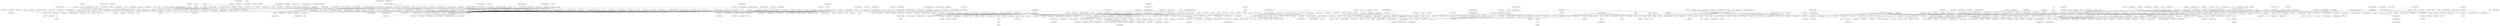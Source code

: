 strict graph layer2 {
	graph [name=layer2];
	node [label="\N"];
	4975	[label="health promotion",
		level=3,
		weight=229.0];
	2355	[label="public health",
		level=1,
		weight=1469.0];
	4975 -- 2355	[level=3,
		weight=48.0];
	3451	[label=nlp,
		level=3,
		weight=228.0];
	5607	[label="machine learning",
		level=1,
		weight=11046.0];
	3451 -- 5607	[level=3,
		weight=74.0];
	3072	[label=fatigue,
		level=3,
		weight=247.0];
	1967	[label=fracture,
		level=3,
		weight=204.0];
	3072 -- 1967	[level=3,
		weight=57.0];
	2798	[label="fracture mechanics",
		level=3,
		weight=351.0];
	3072 -- 2798	[level=3,
		weight=34.0];
	3563	[label=ultrasound,
		level=3,
		weight=264.0];
	5873	[label="medical imaging",
		level=2,
		weight=1007.0];
	3563 -- 5873	[level=3,
		weight=30.0];
	99	[label="civil engineering",
		level=2,
		weight=518.0];
	1212	[label="geotechnical engineering",
		level=3,
		weight=469.0];
	99 -- 1212	[level=3,
		weight=54.0];
	4417	[label="structural engineering",
		level=2,
		weight=543.0];
	99 -- 4417	[level=2,
		weight=67.0];
	4980	[label=family,
		level=3,
		weight=404.0];
	1245	[label=gender,
		level=1,
		weight=1615.0];
	4980 -- 1245	[level=3,
		weight=65.0];
	5258	[label=rheology,
		level=3,
		weight=339.0];
	5087	[label=polymers,
		level=1,
		weight=1115.0];
	5258 -- 5087	[level=3,
		weight=38.0];
	308	[label="critical theory",
		level=3,
		weight=227.0];
	5739	[label="cultural studies",
		level=3,
		weight=401.0];
	308 -- 5739	[level=3,
		weight=16.0];
	2832	[label="information systems",
		level=2,
		weight=800.0];
	5166	[label="software engineering",
		level=1,
		weight=2055.0];
	2832 -- 5166	[level=2,
		weight=42.0];
	346	[label="operating systems",
		level=3,
		weight=492.0];
	1657	[label="distributed systems",
		level=1,
		weight=1415.0];
	346 -- 1657	[level=3,
		weight=115.0];
	2870	[label="chemical ecology",
		level=3,
		weight=210.0];
	1931	[label=entomology,
		level=2,
		weight=600.0];
	2870 -- 1931	[level=3,
		weight=27.0];
	2089	[label="wireless communications",
		level=1,
		weight=1437.0];
	1748	[label="information theory",
		level=2,
		weight=927.0];
	2089 -- 1748	[level=2,
		weight=177.0];
	284	[label="cognitive radio",
		level=3,
		weight=243.0];
	2089 -- 284	[level=3,
		weight=77.0];
	1853	[label="signal processing",
		level=1,
		weight=2402.0];
	2089 -- 1853	[level=1,
		weight=216.0];
	553	[label="media studies",
		level=3,
		weight=280.0];
	553 -- 5739	[level=3,
		weight=38.0];
	4565	[label=communication,
		level=1,
		weight=1267.0];
	553 -- 4565	[level=3,
		weight=27.0];
	1325	[label=neurodegeneration,
		level=3,
		weight=385.0];
	2556	[label=neuroscience,
		level=1,
		weight=5781.0];
	1325 -- 2556	[level=3,
		weight=58.0];
	5460	[label="gene expression",
		level=3,
		weight=249.0];
	5121	[label=genomics,
		level=1,
		weight=2984.0];
	5460 -- 5121	[level=3,
		weight=29.0];
	804	[label=computational,
		level=2,
		weight=585.0];
	5261	[label="network security",
		level=2,
		weight=534.0];
	804 -- 5261	[level=2,
		weight=40.0];
	354	[label=nanocomposites,
		level=3,
		weight=320.0];
	354 -- 5087	[level=3,
		weight=48.0];
	2116	[label="medicinal chemistry",
		level=2,
		weight=713.0];
	5938	[label="organic synthesis",
		level=3,
		weight=383.0];
	2116 -- 5938	[level=3,
		weight=75.0];
	3804	[label="chemical biology",
		level=2,
		weight=723.0];
	2116 -- 3804	[level=2,
		weight=98.0];
	2620	[label="drug design",
		level=3,
		weight=231.0];
	2116 -- 2620	[level=3,
		weight=51.0];
	5175	[label="drug discovery",
		level=2,
		weight=595.0];
	2116 -- 5175	[level=2,
		weight=68.0];
	906	[label="organic chemistry",
		level=2,
		weight=1028.0];
	2116 -- 906	[level=2,
		weight=147.0];
	4773	[label="cancer genomics",
		level=3,
		weight=238.0];
	1884	[label=bioinformatics,
		level=1,
		weight=5075.0];
	4773 -- 1884	[level=3,
		weight=71.0];
	2946	[label="applied statistics",
		level=3,
		weight=252.0];
	2946 -- 5607	[level=3,
		weight=24.0];
	4678	[label=environmental,
		level=3,
		weight=347.0];
	5112	[label="resource economics",
		weight=160.0];
	4678 -- 5112	[level=3,
		weight=70.0];
	4760	[label="heterogeneous catalysis",
		level=3,
		weight=340.0];
	3182	[label="surface science",
		level=3,
		weight=508.0];
	4760 -- 3182	[level=3,
		weight=26.0];
	1750	[label=herpetology,
		level=3,
		weight=271.0];
	3938	[label="conservation biology",
		level=1,
		weight=1902.0];
	1750 -- 3938	[level=3,
		weight=77.0];
	4101	[label="structural dynamics",
		level=3,
		weight=336.0];
	3424	[label="earthquake engineering",
		level=3,
		weight=482.0];
	4101 -- 3424	[level=2,
		weight=76.0];
	981	[label=vibration,
		level=3,
		weight=347.0];
	4101 -- 981	[level=2,
		weight=29.0];
	3509	[label="structural health monitoring",
		level=3,
		weight=381.0];
	4101 -- 3509	[level=3,
		weight=39.0];
	5178	[label="political science",
		level=2,
		weight=825.0];
	539	[label="public policy",
		level=2,
		weight=727.0];
	5178 -- 539	[level=2,
		weight=54.0];
	1485	[label="international relations",
		level=2,
		weight=838.0];
	5178 -- 1485	[level=2,
		weight=119.0];
	1581	[label="comparative politics",
		level=2,
		weight=597.0];
	5178 -- 1581	[level=2,
		weight=74.0];
	666	[label=trust,
		level=3,
		weight=261.0];
	5088	[label=privacy,
		level=2,
		weight=862.0];
	666 -- 5088	[level=3,
		weight=30.0];
	2628	[label=reading,
		level=3,
		weight=209.0];
	3319	[label=literacy,
		level=3,
		weight=295.0];
	2628 -- 3319	[level=3,
		weight=33.0];
	3304	[label="sustainable development",
		level=3,
		weight=314.0];
	3314	[label="climate change",
		level=1,
		weight=2181.0];
	3304 -- 3314	[level=3,
		weight=24.0];
	107	[label="software testing",
		level=3,
		weight=210.0];
	107 -- 5166	[level=3,
		weight=97.0];
	2934	[label="chemical engineering",
		level=2,
		weight=899.0];
	1891	[label="materials science",
		level=1,
		weight=3272.0];
	2934 -- 1891	[level=2,
		weight=69.0];
	5511	[label="environmental engineering",
		level=2,
		weight=766.0];
	2934 -- 5511	[level=2,
		weight=44.0];
	3059	[label=electromagnetics,
		level=3,
		weight=493.0];
	3913	[label=antennas,
		level=3,
		weight=504.0];
	3059 -- 3913	[level=3,
		weight=158.0];
	1067	[label="protein structure",
		weight=164.0];
	1067 -- 1884	[level=3,
		weight=20.0];
	4316	[label=function,
		level=3,
		weight=205.0];
	1067 -- 4316	[level=3,
		weight=42.0];
	3396	[label="stable isotopes",
		level=3,
		weight=214.0];
	2760	[label=biogeochemistry,
		level=2,
		weight=861.0];
	3396 -- 2760	[level=3,
		weight=30.0];
	954	[label=periodismo,
		weight=74.0];
	1348	[label=comunicacin,
		weight=123.0];
	954 -- 1348	[level=3,
		weight=19.0];
	4268	[label=journalism,
		level=3,
		weight=285.0];
	954 -- 4268	[level=3,
		weight=9.0];
	3303	[label="microbial ecology",
		level=2,
		weight=872.0];
	1828	[label=microbiology,
		level=1,
		weight=2355.0];
	3303 -- 1828	[level=2,
		weight=94.0];
	3303 -- 2760	[level=2,
		weight=83.0];
	1272	[label="environmental microbiology",
		level=3,
		weight=358.0];
	3303 -- 1272	[level=3,
		weight=85.0];
	2613	[label="computer networks",
		level=2,
		weight=920.0];
	2613 -- 5261	[level=2,
		weight=43.0];
	4441	[label="wireless networks",
		level=2,
		weight=884.0];
	2613 -- 4441	[level=2,
		weight=67.0];
	2613 -- 1657	[level=2,
		weight=92.0];
	4453	[label=probability,
		level=3,
		weight=402.0];
	773	[label=statistics,
		level=1,
		weight=2580.0];
	4453 -- 773	[level=3,
		weight=117.0];
	5277	[label="stochastic processes",
		level=3,
		weight=349.0];
	4453 -- 5277	[level=3,
		weight=41.0];
	2046	[label="landscape ecology",
		level=3,
		weight=439.0];
	4784	[label="ecosystem services",
		level=3,
		weight=292.0];
	2046 -- 4784	[level=3,
		weight=33.0];
	2046 -- 3938	[level=3,
		weight=96.0];
	4829	[label="population genetics",
		level=2,
		weight=958.0];
	2842	[label="molecular ecology",
		level=3,
		weight=317.0];
	4829 -- 2842	[level=3,
		weight=58.0];
	2915	[label="conservation genetics",
		level=3,
		weight=212.0];
	4829 -- 2915	[level=3,
		weight=44.0];
	4813	[label=evolution,
		level=1,
		weight=2669.0];
	4829 -- 4813	[level=2,
		weight=139.0];
	1250	[label="knowledge management",
		level=3,
		weight=482.0];
	4481	[label=innovation,
		level=1,
		weight=1414.0];
	1250 -- 4481	[level=3,
		weight=35.0];
	2098	[label=composites,
		level=2,
		weight=687.0];
	2098 -- 5087	[level=2,
		weight=70.0];
	818	[label=rhetoric,
		level=3,
		weight=247.0];
	2098 -- 818	[level=3,
		weight=59.0];
	5226	[label=ecology,
		level=1,
		weight=3351.0];
	4343	[label="global change",
		level=3,
		weight=254.0];
	5226 -- 4343	[level=3,
		weight=48.0];
	2815	[label=ecotoxicology,
		level=3,
		weight=249.0];
	5226 -- 2815	[level=3,
		weight=35.0];
	2478	[label="evolutionary biology",
		level=1,
		weight=1456.0];
	5226 -- 2478	[level=1,
		weight=160.0];
	3195	[label="marine biology",
		level=3,
		weight=506.0];
	5226 -- 3195	[level=3,
		weight=105.0];
	2379	[label=ecophysiology,
		level=3,
		weight=227.0];
	5226 -- 2379	[level=3,
		weight=38.0];
	4526	[label=botany,
		level=3,
		weight=260.0];
	5226 -- 4526	[level=3,
		weight=44.0];
	1742	[label=ornithology,
		level=3,
		weight=303.0];
	5226 -- 1742	[level=3,
		weight=92.0];
	1881	[label=behaviour,
		level=3,
		weight=217.0];
	5226 -- 1881	[level=3,
		weight=45.0];
	1021	[label="environmental science",
		level=2,
		weight=612.0];
	5226 -- 1021	[level=2,
		weight=58.0];
	291	[label=biology,
		level=1,
		weight=1336.0];
	5226 -- 291	[level=1,
		weight=96.0];
	5226 -- 3314	[level=1,
		weight=139.0];
	1221	[label=biodiversity,
		level=2,
		weight=710.0];
	5226 -- 1221	[level=2,
		weight=151.0];
	4449	[label=biogeography,
		level=2,
		weight=608.0];
	5226 -- 4449	[level=2,
		weight=113.0];
	5125	[label=limnology,
		level=3,
		weight=228.0];
	5226 -- 5125	[level=3,
		weight=40.0];
	3426	[label=zoology,
		level=3,
		weight=331.0];
	5226 -- 3426	[level=3,
		weight=67.0];
	5226 -- 1931	[level=2,
		weight=118.0];
	5226 -- 3938	[level=1,
		weight=493.0];
	5712	[label=fisheries,
		level=3,
		weight=405.0];
	5226 -- 5712	[level=3,
		weight=71.0];
	2576	[label=conservation,
		level=2,
		weight=902.0];
	5226 -- 2576	[level=2,
		weight=246.0];
	498	[label="invasive species",
		level=3,
		weight=218.0];
	5226 -- 498	[level=3,
		weight=44.0];
	5226 -- 4813	[level=1,
		weight=625.0];
	2489	[label=systematics,
		level=3,
		weight=446.0];
	4041	[label=taxonomy,
		level=3,
		weight=280.0];
	2489 -- 4041	[level=3,
		weight=90.0];
	2489 -- 4813	[level=3,
		weight=102.0];
	5800	[label="global health",
		level=3,
		weight=484.0];
	5775	[label=epidemiology,
		level=1,
		weight=1984.0];
	5800 -- 5775	[level=3,
		weight=48.0];
	3419	[label="cyber security",
		level=3,
		weight=227.0];
	5261 -- 3419	[level=3,
		weight=18.0];
	1665	[label=surface,
		level=3,
		weight=218.0];
	1495	[label=interfaces,
		level=3,
		weight=242.0];
	1665 -- 1495	[level=3,
		weight=68.0];
	5556	[label=personality,
		level=3,
		weight=485.0];
	4068	[label="social psychology",
		level=2,
		weight=954.0];
	5556 -- 4068	[level=3,
		weight=31.0];
	5102	[label=assessment,
		level=3,
		weight=408.0];
	5556 -- 5102	[level=3,
		weight=19.0];
	1197	[label="liquid crystals",
		level=3,
		weight=217.0];
	150	[label="soft matter",
		level=2,
		weight=571.0];
	1197 -- 150	[level=3,
		weight=37.0];
	1740	[label="water treatment",
		level=3,
		weight=267.0];
	1740 -- 5511	[level=3,
		weight=30.0];
	469	[label=optics,
		level=1,
		weight=1380.0];
	4987	[label=lasers,
		level=3,
		weight=427.0];
	469 -- 4987	[level=3,
		weight=108.0];
	2560	[label=physics,
		level=1,
		weight=2647.0];
	469 -- 2560	[level=1,
		weight=153.0];
	1238	[label=microscopy,
		level=3,
		weight=494.0];
	469 -- 1238	[level=3,
		weight=45.0];
	2037	[label=biophotonics,
		level=3,
		weight=319.0];
	469 -- 2037	[level=3,
		weight=36.0];
	1671	[label=photonics,
		level=1,
		weight=1310.0];
	469 -- 1671	[level=1,
		weight=269.0];
	2476	[label="statistical genetics",
		level=3,
		weight=334.0];
	2476 -- 1884	[level=3,
		weight=64.0];
	4360	[label="particle physics",
		level=3,
		weight=384.0];
	5871	[label="nuclear physics",
		level=3,
		weight=345.0];
	4360 -- 5871	[level=3,
		weight=47.0];
	3296	[label="high energy physics",
		level=3,
		weight=235.0];
	4360 -- 3296	[level=3,
		weight=31.0];
	4927	[label=cosmology,
		level=2,
		weight=643.0];
	4360 -- 4927	[level=3,
		weight=58.0];
	5563	[label="information security",
		level=3,
		weight=459.0];
	3963	[label=cryptography,
		level=2,
		weight=734.0];
	5563 -- 3963	[level=3,
		weight=83.0];
	1556	[label="disease ecology",
		level=3,
		weight=222.0];
	1556 -- 3938	[level=3,
		weight=37.0];
	1822	[label=carbon,
		level=3,
		weight=211.0];
	1822 -- 2760	[level=3,
		weight=15.0];
	4778	[label=cloud,
		level=3,
		weight=207.0];
	1145	[label=aerosols,
		level=3,
		weight=232.0];
	4778 -- 1145	[level=3,
		weight=33.0];
	245	[label="qualitative research",
		level=3,
		weight=260.0];
	245 -- 1245	[level=3,
		weight=13.0];
	943	[label=nanotechnology,
		level=1,
		weight=3024.0];
	1178	[label="electronic materials",
		weight=120.0];
	943 -- 1178	[level=3,
		weight=14.0];
	943 -- 1891	[level=1,
		weight=312.0];
	5885	[label=biosensors,
		level=2,
		weight=750.0];
	943 -- 5885	[level=2,
		weight=81.0];
	1580	[label=electronics,
		level=3,
		weight=427.0];
	943 -- 1580	[level=3,
		weight=28.0];
	3112	[label=nanoscience,
		level=2,
		weight=644.0];
	943 -- 3112	[level=2,
		weight=114.0];
	2630	[label=semiconductors,
		level=2,
		weight=716.0];
	943 -- 2630	[level=2,
		weight=70.0];
	1384	[label="surface chemistry",
		level=3,
		weight=268.0];
	943 -- 1384	[level=3,
		weight=26.0];
	5335	[label="solar cells",
		level=2,
		weight=632.0];
	943 -- 5335	[level=2,
		weight=56.0];
	5606	[label=mems,
		level=2,
		weight=872.0];
	943 -- 5606	[level=1,
		weight=83.0];
	1873	[label="materials chemistry",
		level=2,
		weight=528.0];
	943 -- 1873	[level=2,
		weight=44.0];
	3787	[label=graphene,
		level=2,
		weight=900.0];
	943 -- 3787	[level=2,
		weight=97.0];
	3596	[label="drug delivery",
		level=1,
		weight=1120.0];
	943 -- 3596	[level=1,
		weight=143.0];
	5294	[label=structures,
		level=3,
		weight=355.0];
	5294 -- 3424	[level=3,
		weight=25.0];
	4756	[label="smart materials",
		level=3,
		weight=246.0];
	5294 -- 4756	[level=3,
		weight=46.0];
	1858	[label=concrete,
		level=3,
		weight=208.0];
	5294 -- 1858	[level=3,
		weight=19.0];
	1573	[label="second language acquisition",
		level=3,
		weight=284.0];
	1114	[label="applied linguistics",
		level=3,
		weight=285.0];
	1573 -- 1114	[level=3,
		weight=42.0];
	2006	[label=psycholinguistics,
		level=3,
		weight=435.0];
	1573 -- 2006	[level=3,
		weight=44.0];
	5176	[label="carbon nanotubes",
		level=3,
		weight=323.0];
	5176 -- 3787	[level=3,
		weight=115.0];
	4739	[label=usability,
		level=3,
		weight=234.0];
	1213	[label="user experience",
		level=3,
		weight=249.0];
	4739 -- 1213	[level=3,
		weight=39.0];
	5799	[label=paleoceanography,
		level=3,
		weight=244.0];
	5216	[label=paleoclimate,
		level=3,
		weight=312.0];
	5799 -- 5216	[level=3,
		weight=56.0];
	2000	[label=paleoclimatology,
		level=3,
		weight=231.0];
	5799 -- 2000	[level=3,
		weight=61.0];
	5314	[label="emergency medicine",
		level=3,
		weight=248.0];
	1663	[label="medical education",
		level=3,
		weight=473.0];
	5314 -- 1663	[level=3,
		weight=21.0];
	3809	[label=devices,
		level=3,
		weight=209.0];
	1178 -- 3809	[level=3,
		weight=17.0];
	4368	[label=biochemistry,
		level=1,
		weight=2460.0];
	5551	[label=enzymology,
		level=3,
		weight=237.0];
	4368 -- 5551	[level=3,
		weight=65.0];
	3363	[label="molecular biology",
		level=1,
		weight=2880.0];
	4368 -- 3363	[level=1,
		weight=494.0];
	2333	[label="structural biology",
		level=1,
		weight=1299.0];
	4368 -- 2333	[level=1,
		weight=280.0];
	5245	[label=biophysics,
		level=1,
		weight=2308.0];
	4368 -- 5245	[level=1,
		weight=268.0];
	2770	[label="cell biology",
		level=1,
		weight=1749.0];
	4368 -- 2770	[level=1,
		weight=268.0];
	4490	[label="network science",
		level=3,
		weight=323.0];
	1236	[label="complex systems",
		level=2,
		weight=776.0];
	4490 -- 1236	[level=3,
		weight=55.0];
	4636	[label=dynamics,
		level=3,
		weight=476.0];
	893	[label=control,
		level=1,
		weight=1694.0];
	4636 -- 893	[level=2,
		weight=125.0];
	4636 -- 981	[level=2,
		weight=62.0];
	5772	[label=biomass,
		level=3,
		weight=227.0];
	517	[label=bioenergy,
		level=3,
		weight=314.0];
	5772 -- 517	[level=3,
		weight=48.0];
	5326	[label=ai,
		level=3,
		weight=236.0];
	5326 -- 5607	[level=3,
		weight=49.0];
	5004	[label="quantum computing",
		level=3,
		weight=385.0];
	4375	[label="quantum information",
		level=2,
		weight=763.0];
	5004 -- 4375	[level=3,
		weight=97.0];
	3365	[label=epilepsy,
		level=3,
		weight=356.0];
	3365 -- 2556	[level=3,
		weight=69.0];
	4600	[label="machine translation",
		level=3,
		weight=206.0];
	2948	[label="natural language processing",
		level=1,
		weight=1898.0];
	4600 -- 2948	[level=3,
		weight=131.0];
	3424 -- 4417	[level=2,
		weight=117.0];
	2166	[label="algebraic geometry",
		level=3,
		weight=300.0];
	3246	[label="number theory",
		level=3,
		weight=297.0];
	2166 -- 3246	[level=3,
		weight=37.0];
	2826	[label=vision,
		level=3,
		weight=495.0];
	2826 -- 2556	[level=3,
		weight=82.0];
	5693	[label="online learning",
		level=3,
		weight=204.0];
	1070	[label="educational technology",
		level=2,
		weight=544.0];
	5693 -- 1070	[level=3,
		weight=27.0];
	330	[label="international political economy",
		level=3,
		weight=214.0];
	330 -- 1485	[level=3,
		weight=62.0];
	3143	[label="environmental economics",
		level=2,
		weight=597.0];
	5112 -- 3143	[level=3,
		weight=43.0];
	4219	[label=policy,
		level=2,
		weight=563.0];
	3763	[label=education,
		level=1,
		weight=2017.0];
	4219 -- 3763	[level=2,
		weight=28.0];
	4872	[label=children,
		level=3,
		weight=233.0];
	2012	[label=adolescence,
		level=3,
		weight=326.0];
	4872 -- 2012	[level=3,
		weight=22.0];
	2745	[label=youth,
		level=3,
		weight=205.0];
	4872 -- 2745	[level=3,
		weight=29.0];
	2328	[label="consumer behavior",
		level=2,
		weight=532.0];
	1520	[label="decision making",
		level=2,
		weight=841.0];
	2328 -- 1520	[level=2,
		weight=55.0];
	116	[label=marketing,
		level=1,
		weight=1190.0];
	2328 -- 116	[level=2,
		weight=145.0];
	4658	[label=entrepreneurship,
		level=2,
		weight=1015.0];
	4481 -- 4658	[level=2,
		weight=264.0];
	929	[label=creativity,
		level=3,
		weight=360.0];
	4481 -- 929	[level=3,
		weight=68.0];
	1513	[label=technology,
		level=1,
		weight=1153.0];
	4481 -- 1513	[level=1,
		weight=80.0];
	646	[label=productivity,
		level=3,
		weight=238.0];
	4481 -- 646	[level=3,
		weight=15.0];
	4709	[label="economic geography",
		level=3,
		weight=293.0];
	4481 -- 4709	[level=3,
		weight=29.0];
	2975	[label=strategy,
		level=2,
		weight=587.0];
	4481 -- 2975	[level=1,
		weight=126.0];
	1631	[label="intellectual property",
		level=3,
		weight=213.0];
	4481 -- 1631	[level=3,
		weight=26.0];
	4762	[label=design,
		level=2,
		weight=956.0];
	4481 -- 4762	[level=2,
		weight=43.0];
	5558	[label="behavioural ecology",
		level=3,
		weight=382.0];
	2478 -- 5558	[level=3,
		weight=58.0];
	4835	[label="behavioral ecology",
		level=3,
		weight=386.0];
	2478 -- 4835	[level=3,
		weight=45.0];
	3674	[label="biomedical optics",
		level=3,
		weight=298.0];
	3674 -- 2037	[level=3,
		weight=32.0];
	5008	[label="multi-agent systems",
		level=3,
		weight=444.0];
	3259	[label="artificial intelligence",
		level=1,
		weight=5844.0];
	5008 -- 3259	[level=3,
		weight=149.0];
	2569	[label="organizational behavior",
		level=3,
		weight=385.0];
	2214	[label="human resource management",
		level=3,
		weight=259.0];
	2569 -- 2214	[level=3,
		weight=59.0];
	5318	[label=management,
		level=2,
		weight=976.0];
	2569 -- 5318	[level=3,
		weight=42.0];
	1528	[label=paleoecology,
		level=3,
		weight=217.0];
	905	[label=paleontology,
		level=3,
		weight=292.0];
	1528 -- 905	[level=3,
		weight=30.0];
	1385	[label=forestry,
		level=3,
		weight=231.0];
	2691	[label="remote sensing",
		level=1,
		weight=1953.0];
	1385 -- 2691	[level=3,
		weight=39.0];
	808	[label=language,
		level=2,
		weight=594.0];
	3319 -- 808	[level=3,
		weight=41.0];
	3438	[label="energy policy",
		level=3,
		weight=240.0];
	1480	[label="environmental policy",
		level=3,
		weight=241.0];
	3438 -- 1480	[level=3,
		weight=20.0];
	3415	[label="energy economics",
		level=3,
		weight=272.0];
	3438 -- 3415	[level=3,
		weight=26.0];
	5101	[label="electrical engineering",
		level=3,
		weight=416.0];
	1891 -- 5101	[level=3,
		weight=22.0];
	560	[label="electron microscopy",
		level=3,
		weight=436.0];
	1891 -- 560	[level=3,
		weight=76.0];
	5306	[label="mechanical engineering",
		level=2,
		weight=577.0];
	1891 -- 5306	[level=2,
		weight=53.0];
	1891 -- 2560	[level=1,
		weight=246.0];
	3697	[label=metallurgy,
		level=3,
		weight=228.0];
	1891 -- 3697	[level=3,
		weight=61.0];
	1413	[label=tribology,
		level=3,
		weight=339.0];
	1891 -- 1413	[level=3,
		weight=19.0];
	1394	[label="condensed matter physics",
		level=1,
		weight=1631.0];
	1891 -- 1394	[level=1,
		weight=126.0];
	1941	[label="solid state physics",
		level=3,
		weight=276.0];
	1891 -- 1941	[level=3,
		weight=37.0];
	3819	[label="thin films",
		level=2,
		weight=542.0];
	1891 -- 3819	[level=2,
		weight=75.0];
	204	[label=engineering,
		level=2,
		weight=1025.0];
	1891 -- 204	[level=2,
		weight=305.0];
	5947	[label="polymer science",
		level=3,
		weight=319.0];
	1891 -- 5947	[level=3,
		weight=45.0];
	2406	[label=electrochemistry,
		level=1,
		weight=1283.0];
	1891 -- 2406	[level=1,
		weight=106.0];
	2682	[label=chemistry,
		level=1,
		weight=2206.0];
	1891 -- 2682	[level=1,
		weight=219.0];
	5679	[label="earth sciences",
		level=3,
		weight=394.0];
	4388	[label=geology,
		level=1,
		weight=1135.0];
	5679 -- 4388	[level=3,
		weight=74.0];
	2236	[label="motor control",
		level=3,
		weight=416.0];
	2236 -- 2556	[level=3,
		weight=73.0];
	4708	[label="operations research",
		level=1,
		weight=1120.0];
	874	[label="combinatorial optimization",
		level=3,
		weight=333.0];
	4708 -- 874	[level=3,
		weight=63.0];
	2092	[label=optimization,
		level=1,
		weight=2557.0];
	4708 -- 2092	[level=1,
		weight=165.0];
	2891	[label=scheduling,
		level=3,
		weight=341.0];
	4708 -- 2891	[level=3,
		weight=58.0];
	4080	[label="supply chain management",
		level=2,
		weight=697.0];
	4708 -- 4080	[level=2,
		weight=58.0];
	1076	[label="sensor networks",
		level=3,
		weight=414.0];
	1076 -- 4441	[level=3,
		weight=39.0];
	2164	[label="data management",
		level=3,
		weight=291.0];
	3905	[label=databases,
		level=2,
		weight=832.0];
	2164 -- 3905	[level=3,
		weight=38.0];
	787	[label=proteomics,
		level=2,
		weight=1039.0];
	1884 -- 787	[level=2,
		weight=120.0];
	3428	[label="molecular evolution",
		level=3,
		weight=385.0];
	1884 -- 3428	[level=3,
		weight=82.0];
	3974	[label=metagenomics,
		level=3,
		weight=345.0];
	1884 -- 3974	[level=3,
		weight=116.0];
	5118	[label="computational biology",
		level=1,
		weight=2567.0];
	1884 -- 5118	[level=1,
		weight=930.0];
	1765	[label=microbiome,
		level=3,
		weight=254.0];
	1884 -- 1765	[level=3,
		weight=38.0];
	1739	[label=biostatistics,
		level=1,
		weight=1173.0];
	1884 -- 1739	[level=1,
		weight=151.0];
	1884 -- 5121	[level=1,
		weight=823.0];
	1884 -- 5607	[level=1,
		weight=637.0];
	2199	[label="systems biology",
		level=1,
		weight=1798.0];
	1884 -- 2199	[level=1,
		weight=371.0];
	4377	[label="mass spectrometry",
		level=2,
		weight=780.0];
	787 -- 4377	[level=2,
		weight=254.0];
	5094	[label="human-computer interaction",
		level=1,
		weight=1333.0];
	745	[label="social computing",
		level=3,
		weight=342.0];
	5094 -- 745	[level=3,
		weight=63.0];
	826	[label="interaction design",
		level=3,
		weight=304.0];
	5094 -- 826	[level=3,
		weight=61.0];
	4138	[label=accessibility,
		level=3,
		weight=209.0];
	5094 -- 4138	[level=3,
		weight=28.0];
	3215	[label="information visualization",
		level=3,
		weight=358.0];
	5094 -- 3215	[level=3,
		weight=77.0];
	5094 -- 3259	[level=1,
		weight=66.0];
	5094 -- 1213	[level=3,
		weight=39.0];
	1925	[label="ubiquitous computing",
		level=3,
		weight=412.0];
	5094 -- 1925	[level=2,
		weight=86.0];
	1963	[label="computer vision",
		level=1,
		weight=5478.0];
	710	[label="augmented reality",
		level=3,
		weight=348.0];
	1963 -- 710	[level=3,
		weight=76.0];
	1128	[label=imaging,
		level=2,
		weight=953.0];
	1963 -- 1128	[level=2,
		weight=72.0];
	5235	[label=multimedia,
		level=3,
		weight=376.0];
	1963 -- 5235	[level=3,
		weight=132.0];
	1963 -- 5873	[level=2,
		weight=159.0];
	2168	[label="image processing",
		level=1,
		weight=2648.0];
	1963 -- 2168	[level=1,
		weight=910.0];
	436	[label="image analysis",
		level=3,
		weight=364.0];
	1963 -- 436	[level=3,
		weight=67.0];
	4608	[label=robotics,
		level=1,
		weight=3442.0];
	1963 -- 4608	[level=1,
		weight=581.0];
	1963 -- 5607	[level=1,
		weight=2239.0];
	2409	[label="computer graphics",
		level=1,
		weight=1251.0];
	1963 -- 2409	[level=1,
		weight=374.0];
	1025	[label="molecular genetics",
		level=3,
		weight=315.0];
	1025 -- 1828	[level=3,
		weight=27.0];
	1254	[label="gene regulation",
		level=3,
		weight=325.0];
	1254 -- 5121	[level=3,
		weight=53.0];
	3360	[label="gender studies",
		level=3,
		weight=241.0];
	3360 -- 5739	[level=3,
		weight=26.0];
	527	[label=development,
		level=1,
		weight=1423.0];
	2129	[label=growth,
		level=3,
		weight=204.0];
	527 -- 2129	[level=3,
		weight=55.0];
	4452	[label=africa,
		level=3,
		weight=210.0];
	527 -- 4452	[level=3,
		weight=25.0];
	1078	[label="political economy",
		level=2,
		weight=922.0];
	527 -- 1078	[level=2,
		weight=53.0];
	527 -- 4813	[level=1,
		weight=101.0];
	5745	[label="optical communications",
		level=3,
		weight=344.0];
	5745 -- 1671	[level=3,
		weight=62.0];
	3049	[label="cognitive neuroscience",
		level=1,
		weight=1431.0];
	904	[label=attention,
		level=2,
		weight=608.0];
	3049 -- 904	[level=2,
		weight=89.0];
	5480	[label=memory,
		level=2,
		weight=996.0];
	3049 -- 5480	[level=1,
		weight=114.0];
	2194	[label="visual perception",
		level=3,
		weight=257.0];
	3049 -- 2194	[level=3,
		weight=32.0];
	2645	[label="cognitive psychology",
		level=2,
		weight=574.0];
	3049 -- 2645	[level=2,
		weight=86.0];
	4533	[label=neuropsychology,
		level=3,
		weight=464.0];
	3049 -- 4533	[level=3,
		weight=61.0];
	727	[label=psychology,
		level=1,
		weight=2022.0];
	3049 -- 727	[level=1,
		weight=104.0];
	5548	[label="magnetic resonance imaging",
		level=3,
		weight=363.0];
	5548 -- 5873	[level=3,
		weight=31.0];
	5495	[label="development economics",
		level=2,
		weight=604.0];
	3143 -- 5495	[level=2,
		weight=38.0];
	2586	[label="agricultural economics",
		level=3,
		weight=302.0];
	3143 -- 2586	[level=3,
		weight=39.0];
	3143 -- 3415	[level=3,
		weight=64.0];
	5522	[label="mathematical biology",
		level=3,
		weight=459.0];
	5228	[label="dynamical systems",
		level=2,
		weight=781.0];
	5522 -- 5228	[level=3,
		weight=41.0];
	3738	[label="financial economics",
		level=3,
		weight=246.0];
	5444	[label=macroeconomics,
		level=2,
		weight=847.0];
	3738 -- 5444	[level=3,
		weight=47.0];
	409	[label="neurodegenerative diseases",
		level=3,
		weight=247.0];
	409 -- 2556	[level=3,
		weight=44.0];
	3570	[label=geochronology,
		level=3,
		weight=285.0];
	490	[label="isotope geochemistry",
		level=3,
		weight=231.0];
	3570 -- 490	[level=3,
		weight=28.0];
	40	[label=geochemistry,
		level=1,
		weight=1076.0];
	3570 -- 40	[level=3,
		weight=80.0];
	423	[label="corporate governance",
		level=2,
		weight=623.0];
	3822	[label=auditing,
		level=3,
		weight=247.0];
	423 -- 3822	[level=2,
		weight=53.0];
	3262	[label="corporate finance",
		level=2,
		weight=610.0];
	423 -- 3262	[level=2,
		weight=111.0];
	1940	[label="research methods",
		level=3,
		weight=328.0];
	773 -- 1940	[level=3,
		weight=26.0];
	4212	[label=methodology,
		level=3,
		weight=239.0];
	773 -- 4212	[level=3,
		weight=20.0];
	3162	[label=psychometrics,
		level=3,
		weight=300.0];
	773 -- 3162	[level=3,
		weight=37.0];
	773 -- 5607	[level=1,
		weight=397.0];
	352	[label=econometrics,
		level=2,
		weight=725.0];
	773 -- 352	[level=1,
		weight=75.0];
	1184	[label=membranes,
		level=3,
		weight=301.0];
	5087 -- 1184	[level=3,
		weight=30.0];
	5403	[label=biomaterials,
		level=1,
		weight=2072.0];
	5087 -- 5403	[level=1,
		weight=120.0];
	3497	[label=metabolomics,
		level=3,
		weight=496.0];
	3497 -- 4377	[level=3,
		weight=86.0];
	2226	[label="computational modeling",
		level=3,
		weight=448.0];
	1095	[label="cognitive science",
		level=2,
		weight=904.0];
	2226 -- 1095	[level=3,
		weight=28.0];
	2288	[label="plant pathology",
		level=3,
		weight=376.0];
	4315	[label=mycology,
		level=3,
		weight=219.0];
	2288 -- 4315	[level=3,
		weight=37.0];
	5259	[label="reinforcement learning",
		level=3,
		weight=311.0];
	5259 -- 5607	[level=3,
		weight=117.0];
	5399	[label=turbulence,
		level=2,
		weight=607.0];
	1819	[label="numerical simulation",
		level=3,
		weight=214.0];
	5399 -- 1819	[level=3,
		weight=16.0];
	3959	[label="fluid dynamics",
		level=2,
		weight=725.0];
	5399 -- 3959	[level=2,
		weight=82.0];
	3781	[label="computational fluid dynamics",
		level=2,
		weight=887.0];
	5399 -- 3781	[level=2,
		weight=76.0];
	1231	[label="fluid mechanics",
		level=1,
		weight=1144.0];
	5399 -- 1231	[level=2,
		weight=113.0];
	5886	[label=mechanobiology,
		level=3,
		weight=222.0];
	2128	[label=biomechanics,
		level=1,
		weight=1657.0];
	5886 -- 2128	[level=3,
		weight=52.0];
	4421	[label="philosophy of mind",
		level=3,
		weight=242.0];
	4421 -- 1095	[level=2,
		weight=46.0];
	782	[label=metaphysics,
		level=3,
		weight=222.0];
	4421 -- 782	[level=2,
		weight=54.0];
	2104	[label="medical devices",
		level=3,
		weight=298.0];
	554	[label="biomedical engineering",
		level=1,
		weight=1263.0];
	2104 -- 554	[level=3,
		weight=29.0];
	3172	[label="optimal control",
		level=3,
		weight=247.0];
	3172 -- 2092	[level=3,
		weight=39.0];
	1150	[label="text mining",
		level=3,
		weight=412.0];
	1150 -- 5607	[level=3,
		weight=120.0];
	4593	[label="power systems",
		level=2,
		weight=591.0];
	4593 -- 2092	[level=1,
		weight=61.0];
	5928	[label="smart grid",
		level=2,
		weight=770.0];
	4593 -- 5928	[level=2,
		weight=128.0];
	2535	[label="renewable energy",
		level=1,
		weight=1373.0];
	4593 -- 2535	[level=1,
		weight=98.0];
	618	[label=plasticity,
		level=3,
		weight=258.0];
	618 -- 2556	[level=3,
		weight=20.0];
	4571	[label="condensed matter theory",
		level=3,
		weight=365.0];
	4571 -- 2560	[level=3,
		weight=26.0];
	1716	[label="organic electronics",
		level=3,
		weight=472.0];
	1716 -- 5335	[level=3,
		weight=26.0];
	3864	[label="embedded systems",
		level=2,
		weight=913.0];
	2110	[label=fpga,
		level=3,
		weight=217.0];
	3864 -- 2110	[level=3,
		weight=26.0];
	3170	[label="computer architecture",
		level=1,
		weight=1187.0];
	3864 -- 3170	[level=2,
		weight=96.0];
	1126	[label="real-time systems",
		level=3,
		weight=221.0];
	3864 -- 1126	[level=3,
		weight=60.0];
	5680	[label="cyber-physical systems",
		level=3,
		weight=288.0];
	3864 -- 5680	[level=3,
		weight=37.0];
	5671	[label="biomedical informatics",
		level=3,
		weight=365.0];
	5671 -- 5607	[level=3,
		weight=65.0];
	5442	[label="emotion regulation",
		weight=195.0];
	2230	[label=emotion,
		level=2,
		weight=951.0];
	5442 -- 2230	[level=3,
		weight=37.0];
	5596	[label=mindfulness,
		level=3,
		weight=210.0];
	5442 -- 5596	[level=3,
		weight=19.0];
	1411	[label="virtual reality",
		level=2,
		weight=524.0];
	1411 -- 2409	[level=2,
		weight=83.0];
	2481	[label=glaciology,
		level=3,
		weight=226.0];
	2481 -- 2691	[level=3,
		weight=39.0];
	2361	[label=neurosurgery,
		level=3,
		weight=392.0];
	2361 -- 2556	[level=3,
		weight=67.0];
	3985	[label="risk assessment",
		level=3,
		weight=222.0];
	3555	[label=toxicology,
		level=3,
		weight=509.0];
	3985 -- 3555	[level=3,
		weight=14.0];
	1695	[label=sleep,
		level=3,
		weight=396.0];
	1695 -- 2556	[level=3,
		weight=53.0];
	1668	[label="mathematical modeling",
		level=2,
		weight=681.0];
	5775 -- 1668	[level=2,
		weight=27.0];
	1080	[label="environmental health",
		level=3,
		weight=242.0];
	5775 -- 1080	[level=3,
		weight=47.0];
	5775 -- 2355	[level=1,
		weight=259.0];
	2729	[label=nutrition,
		level=2,
		weight=1015.0];
	5775 -- 2729	[level=2,
		weight=78.0];
	5775 -- 1739	[level=1,
		weight=232.0];
	2375	[label=hiv,
		level=2,
		weight=909.0];
	5775 -- 2375	[level=2,
		weight=79.0];
	5391	[label="computational mechanics",
		level=2,
		weight=721.0];
	4583	[label="numerical methods",
		level=3,
		weight=400.0];
	5391 -- 4583	[level=3,
		weight=28.0];
	5391 -- 2128	[level=2,
		weight=38.0];
	5416	[label="solid mechanics",
		level=3,
		weight=446.0];
	5391 -- 5416	[level=3,
		weight=60.0];
	5391 -- 2798	[level=3,
		weight=48.0];
	2343	[label=hydrogeology,
		level=3,
		weight=313.0];
	3944	[label=hydrology,
		level=1,
		weight=1221.0];
	2343 -- 3944	[level=3,
		weight=52.0];
	5397	[label="information retrieval",
		level=1,
		weight=1077.0];
	2768	[label="digital libraries",
		level=3,
		weight=226.0];
	5397 -- 2768	[level=3,
		weight=26.0];
	5397 -- 5607	[level=1,
		weight=290.0];
	5275	[label="pervasive computing",
		level=3,
		weight=248.0];
	2888	[label="mobile computing",
		level=2,
		weight=623.0];
	5275 -- 2888	[level=3,
		weight=32.0];
	2139	[label="cell signaling",
		level=3,
		weight=252.0];
	4505	[label=cancer,
		level=1,
		weight=2228.0];
	2139 -- 4505	[level=3,
		weight=25.0];
	4860	[label=catalysis,
		level=1,
		weight=1272.0];
	4860 -- 3182	[level=3,
		weight=70.0];
	1040	[label="inorganic chemistry",
		level=2,
		weight=551.0];
	4860 -- 1040	[level=2,
		weight=55.0];
	5392	[label=adsorption,
		level=3,
		weight=213.0];
	4860 -- 5392	[level=3,
		weight=31.0];
	1920	[label="ionic liquids",
		level=3,
		weight=236.0];
	4860 -- 1920	[level=3,
		weight=17.0];
	3633	[label=energy,
		level=1,
		weight=1626.0];
	4860 -- 3633	[level=1,
		weight=71.0];
	4860 -- 2406	[level=1,
		weight=93.0];
	3641	[label="organometallic chemistry",
		level=3,
		weight=253.0];
	4860 -- 3641	[level=3,
		weight=67.0];
	4860 -- 906	[level=2,
		weight=58.0];
	834	[label="public administration",
		level=3,
		weight=327.0];
	539 -- 834	[level=2,
		weight=85.0];
	4236	[label="data mining",
		level=1,
		weight=3417.0];
	3905 -- 4236	[level=2,
		weight=173.0];
	5685	[label="labour economics",
		level=3,
		weight=226.0];
	332	[label="economics of education",
		level=3,
		weight=253.0];
	5685 -- 332	[level=3,
		weight=24.0];
	1097	[label=nanomaterials,
		level=1,
		weight=1632.0];
	2737	[label="energy conversion",
		level=3,
		weight=258.0];
	1097 -- 2737	[level=3,
		weight=34.0];
	1430	[label=photocatalysis,
		level=3,
		weight=356.0];
	1097 -- 1430	[level=3,
		weight=49.0];
	1097 -- 2406	[level=1,
		weight=105.0];
	5073	[label="video processing",
		level=3,
		weight=206.0];
	1128 -- 5073	[level=3,
		weight=109.0];
	3776	[label="analytical chemistry",
		level=2,
		weight=960.0];
	4377 -- 3776	[level=2,
		weight=106.0];
	4503	[label=safety,
		level=3,
		weight=256.0];
	378	[label=health,
		level=1,
		weight=1282.0];
	4503 -- 378	[level=3,
		weight=24.0];
	5636	[label="public opinion",
		level=3,
		weight=322.0];
	250	[label="american politics",
		level=3,
		weight=239.0];
	5636 -- 250	[level=3,
		weight=39.0];
	4250	[label="political communication",
		level=3,
		weight=397.0];
	5636 -- 4250	[level=1,
		weight=62.0];
	391	[label="political psychology",
		level=3,
		weight=243.0];
	5636 -- 391	[level=1,
		weight=55.0];
	660	[label="political behavior",
		level=3,
		weight=205.0];
	5636 -- 660	[level=3,
		weight=55.0];
	3056	[label="regenerative medicine",
		level=2,
		weight=573.0];
	2388	[label="tissue engineering",
		level=1,
		weight=1425.0];
	3056 -- 2388	[level=2,
		weight=201.0];
	1599	[label="international finance",
		level=3,
		weight=233.0];
	1599 -- 5444	[level=3,
		weight=72.0];
	3651	[label=philosophy,
		level=2,
		weight=758.0];
	30	[label=literature,
		level=3,
		weight=363.0];
	3651 -- 30	[level=3,
		weight=31.0];
	3651 -- 782	[level=2,
		weight=44.0];
	3926	[label=ethics,
		level=2,
		weight=744.0];
	3651 -- 3926	[level=2,
		weight=66.0];
	2387	[label="plasma physics",
		level=2,
		weight=539.0];
	3267	[label=astrophysics,
		level=2,
		weight=988.0];
	2387 -- 3267	[level=2,
		weight=32.0];
	1296	[label=geography,
		level=2,
		weight=614.0];
	3354	[label="urban studies",
		level=3,
		weight=270.0];
	1296 -- 3354	[level=3,
		weight=23.0];
	2061	[label=gis,
		level=1,
		weight=1284.0];
	1296 -- 2061	[level=2,
		weight=81.0];
	3242	[label="social policy",
		level=3,
		weight=327.0];
	3775	[label=poverty,
		level=3,
		weight=302.0];
	3242 -- 3775	[level=3,
		weight=32.0];
	5203	[label=pragmatics,
		level=3,
		weight=257.0];
	2217	[label=semantics,
		level=3,
		weight=416.0];
	5203 -- 2217	[level=3,
		weight=98.0];
	2762	[label="teacher education",
		level=3,
		weight=440.0];
	2188	[label="mathematics education",
		level=3,
		weight=396.0];
	2762 -- 2188	[level=3,
		weight=28.0];
	4225	[label="science education",
		level=2,
		weight=544.0];
	2762 -- 4225	[level=3,
		weight=33.0];
	5768	[label="well-being",
		level=3,
		weight=230.0];
	378 -- 5768	[level=3,
		weight=35.0];
	4190	[label=aging,
		level=1,
		weight=1482.0];
	378 -- 4190	[level=1,
		weight=79.0];
	1405	[label=conflict,
		level=3,
		weight=269.0];
	1405 -- 1485	[level=3,
		weight=21.0];
	1773	[label=storage,
		level=3,
		weight=246.0];
	1773 -- 2737	[level=3,
		weight=66.0];
	778	[label=geodynamics,
		level=3,
		weight=221.0];
	5825	[label=geophysics,
		level=2,
		weight=933.0];
	778 -- 5825	[level=3,
		weight=67.0];
	677	[label="quantum optics",
		level=2,
		weight=864.0];
	4375 -- 677	[level=2,
		weight=212.0];
	3127	[label="quantum physics",
		level=3,
		weight=325.0];
	4375 -- 3127	[level=3,
		weight=72.0];
	3317	[label="time series analysis",
		level=3,
		weight=215.0];
	3317 -- 5607	[level=3,
		weight=31.0];
	5096	[label=neurophysiology,
		level=3,
		weight=312.0];
	5096 -- 2556	[level=3,
		weight=66.0];
	3931	[label=meteorology,
		level=3,
		weight=264.0];
	3105	[label="atmospheric science",
		level=3,
		weight=402.0];
	3931 -- 3105	[level=3,
		weight=42.0];
	1331	[label=climate,
		level=2,
		weight=566.0];
	3931 -- 1331	[level=3,
		weight=38.0];
	3265	[label="computational intelligence",
		level=3,
		weight=397.0];
	3265 -- 5607	[level=3,
		weight=74.0];
	4146	[label=vaccines,
		level=3,
		weight=317.0];
	1268	[label=immunology,
		level=1,
		weight=2783.0];
	4146 -- 1268	[level=3,
		weight=82.0];
	1849	[label=prevention,
		level=3,
		weight=211.0];
	1849 -- 2012	[level=3,
		weight=16.0];
	4042	[label=china,
		level=3,
		weight=266.0];
	1485 -- 4042	[level=3,
		weight=19.0];
	3232	[label="human rights",
		level=3,
		weight=484.0];
	1485 -- 3232	[level=3,
		weight=38.0];
	2538	[label=combinatorics,
		level=3,
		weight=491.0];
	1079	[label="graph theory",
		level=2,
		weight=566.0];
	2538 -- 1079	[level=3,
		weight=121.0];
	2538 -- 3246	[level=3,
		weight=43.0];
	1253	[label=algebra,
		level=3,
		weight=205.0];
	2538 -- 1253	[level=3,
		weight=37.0];
	5718	[label="nonlinear control",
		level=3,
		weight=216.0];
	5718 -- 4608	[level=3,
		weight=38.0];
	2283	[label="technology studies",
		level=3,
		weight=212.0];
	2659	[label=science,
		level=2,
		weight=576.0];
	2283 -- 2659	[level=3,
		weight=201.0];
	2498	[label=allergy,
		weight=145.0];
	2498 -- 1268	[level=3,
		weight=72.0];
	34	[label=asthma,
		level=3,
		weight=209.0];
	2498 -- 34	[level=3,
		weight=43.0];
	940	[label="applied mathematics",
		level=2,
		weight=852.0];
	575	[label="numerical analysis",
		level=2,
		weight=815.0];
	940 -- 575	[level=2,
		weight=94.0];
	4937	[label="condensed matter",
		level=3,
		weight=318.0];
	4937 -- 2560	[level=3,
		weight=31.0];
	3834	[label=anthropology,
		level=2,
		weight=715.0];
	5292	[label=sociology,
		level=1,
		weight=1079.0];
	3834 -- 5292	[level=2,
		weight=36.0];
	217	[label=archaeology,
		level=2,
		weight=714.0];
	3834 -- 217	[level=2,
		weight=93.0];
	5228 -- 893	[level=2,
		weight=67.0];
	5898	[label="cardiovascular disease",
		level=3,
		weight=435.0];
	1589	[label=diabetes,
		level=2,
		weight=989.0];
	5898 -- 1589	[level=3,
		weight=55.0];
	68	[label=mobile,
		level=3,
		weight=391.0];
	255	[label=transportation,
		level=2,
		weight=863.0];
	68 -- 255	[level=3,
		weight=25.0];
	701	[label="complex networks",
		level=2,
		weight=513.0];
	701 -- 1236	[level=2,
		weight=61.0];
	1421	[label="information technology",
		level=3,
		weight=223.0];
	2851	[label="computer science",
		level=1,
		weight=2121.0];
	1421 -- 2851	[level=3,
		weight=13.0];
	595	[label=work,
		level=3,
		weight=263.0];
	595 -- 1245	[level=3,
		weight=57.0];
	1601	[label=organizations,
		level=3,
		weight=432.0];
	595 -- 1601	[level=3,
		weight=28.0];
	893 -- 4608	[level=1,
		weight=369.0];
	4878	[label="system identification",
		level=3,
		weight=279.0];
	893 -- 4878	[level=3,
		weight=36.0];
	2259	[label=inequality,
		level=3,
		weight=485.0];
	3775 -- 2259	[level=3,
		weight=72.0];
	5227	[label="international law",
		level=3,
		weight=244.0];
	5227 -- 3232	[level=3,
		weight=59.0];
	2248	[label="innovation management",
		level=3,
		weight=226.0];
	4658 -- 2248	[level=3,
		weight=23.0];
	5778	[label="strategic management",
		level=3,
		weight=334.0];
	4658 -- 5778	[level=3,
		weight=60.0];
	5458	[label=colloids,
		level=3,
		weight=361.0];
	150 -- 5458	[level=3,
		weight=73.0];
	150 -- 5245	[level=2,
		weight=74.0];
	3020	[label="digital media",
		level=3,
		weight=228.0];
	1142	[label="social media",
		level=1,
		weight=1109.0];
	3020 -- 1142	[level=3,
		weight=25.0];
	2162	[label=metamaterials,
		level=2,
		weight=673.0];
	2162 -- 3913	[level=3,
		weight=84.0];
	4963	[label=plasmonics,
		level=2,
		weight=1034.0];
	2162 -- 4963	[level=2,
		weight=219.0];
	145	[label=cfd,
		level=2,
		weight=798.0];
	3688	[label=combustion,
		level=2,
		weight=648.0];
	145 -- 3688	[level=1,
		weight=61.0];
	3872	[label="heat transfer",
		level=2,
		weight=897.0];
	145 -- 3872	[level=1,
		weight=85.0];
	5119	[label=transcriptomics,
		level=3,
		weight=236.0];
	5119 -- 5121	[level=3,
		weight=74.0];
	4677	[label=speech,
		level=3,
		weight=252.0];
	4677 -- 5607	[level=3,
		weight=43.0];
	5496	[label="finite element analysis",
		level=3,
		weight=266.0];
	5496 -- 2128	[level=3,
		weight=34.0];
	2605	[label="social networks",
		level=1,
		weight=1144.0];
	2605 -- 4236	[level=1,
		weight=117.0];
	5216 -- 40	[level=3,
		weight=42.0];
	786	[label="operations management",
		level=3,
		weight=431.0];
	786 -- 4080	[level=3,
		weight=135.0];
	3664	[label="gene therapy",
		level=3,
		weight=300.0];
	3664 -- 2556	[level=3,
		weight=24.0];
	5545	[label=anxiety,
		level=3,
		weight=281.0];
	624	[label=depression,
		level=3,
		weight=452.0];
	5545 -- 624	[level=2,
		weight=87.0];
	5735	[label="clinical psychology",
		level=2,
		weight=513.0];
	5545 -- 5735	[level=2,
		weight=22.0];
	3628	[label=biotechnology,
		level=1,
		weight=1182.0];
	3628 -- 1828	[level=1,
		weight=135.0];
	4062	[label="inverse problems",
		level=3,
		weight=418.0];
	4062 -- 2168	[level=3,
		weight=33.0];
	2835	[label="uncertainty quantification",
		level=3,
		weight=237.0];
	4062 -- 2835	[level=3,
		weight=23.0];
	5633	[label="library science",
		level=3,
		weight=208.0];
	3122	[label="information science",
		level=3,
		weight=486.0];
	5633 -- 3122	[level=3,
		weight=41.0];
	1785	[label="information extraction",
		level=3,
		weight=203.0];
	1785 -- 2948	[level=3,
		weight=86.0];
	5760	[label="statistical signal processing",
		level=3,
		weight=267.0];
	5760 -- 5607	[level=3,
		weight=62.0];
	40 -- 4388	[level=1,
		weight=216.0];
	1930	[label=petrology,
		level=3,
		weight=261.0];
	40 -- 1930	[level=3,
		weight=164.0];
	119	[label=volcanology,
		level=3,
		weight=327.0];
	40 -- 119	[level=3,
		weight=82.0];
	5719	[label=mineralogy,
		level=3,
		weight=207.0];
	40 -- 5719	[level=3,
		weight=89.0];
	598	[label="mathematical physics",
		level=3,
		weight=511.0];
	4028	[label=mathematics,
		level=1,
		weight=1238.0];
	598 -- 4028	[level=3,
		weight=26.0];
	2420	[label="quantum field theory",
		level=3,
		weight=215.0];
	598 -- 2420	[level=3,
		weight=26.0];
	5309	[label="differential geometry",
		level=3,
		weight=251.0];
	598 -- 5309	[level=3,
		weight=30.0];
	4927 -- 3267	[level=2,
		weight=188.0];
	5375	[label=aquaculture,
		level=3,
		weight=247.0];
	5375 -- 5712	[level=3,
		weight=29.0];
	2871	[label="energy harvesting",
		level=3,
		weight=422.0];
	2871 -- 5606	[level=3,
		weight=41.0];
	824	[label="social movements",
		level=3,
		weight=457.0];
	824 -- 1245	[level=3,
		weight=36.0];
	1104	[label="social work",
		level=3,
		weight=245.0];
	2683	[label="mental health",
		level=2,
		weight=762.0];
	1104 -- 2683	[level=3,
		weight=21.0];
	1005	[label="international development",
		level=3,
		weight=219.0];
	1005 -- 1245	[level=3,
		weight=13.0];
	5583	[label="engineering education",
		level=3,
		weight=298.0];
	5583 -- 4225	[level=3,
		weight=14.0];
	4825	[label=geomorphology,
		level=2,
		weight=579.0];
	4825 -- 4388	[level=1,
		weight=43.0];
	4825 -- 3944	[level=1,
		weight=88.0];
	3900	[label=algorithms,
		level=1,
		weight=1235.0];
	5876	[label=complexity,
		level=3,
		weight=271.0];
	3900 -- 5876	[level=3,
		weight=48.0];
	3900 -- 1079	[level=2,
		weight=99.0];
	973	[label=theory,
		level=3,
		weight=255.0];
	3900 -- 973	[level=3,
		weight=20.0];
	3900 -- 5607	[level=1,
		weight=130.0];
	4812	[label="theoretical computer science",
		level=3,
		weight=364.0];
	3900 -- 4812	[level=3,
		weight=46.0];
	4108	[label="computational geometry",
		level=3,
		weight=320.0];
	3900 -- 4108	[level=3,
		weight=82.0];
	3925	[label=branding,
		level=3,
		weight=211.0];
	3925 -- 116	[level=3,
		weight=47.0];
	5781	[label=leadership,
		level=2,
		weight=740.0];
	5781 -- 5318	[level=2,
		weight=42.0];
	2992	[label="computational social science",
		level=3,
		weight=249.0];
	2992 -- 5607	[level=3,
		weight=48.0];
	2547	[label=hematology,
		level=3,
		weight=286.0];
	1075	[label=oncology,
		level=2,
		weight=711.0];
	2547 -- 1075	[level=3,
		weight=102.0];
	2717	[label=environment,
		level=2,
		weight=828.0];
	2717 -- 3633	[level=2,
		weight=150.0];
	1133	[label="education policy",
		level=3,
		weight=310.0];
	1133 -- 332	[level=3,
		weight=21.0];
	3736	[label=sedimentology,
		level=3,
		weight=371.0];
	4388 -- 3736	[level=3,
		weight=70.0];
	2187	[label=tectonics,
		level=2,
		weight=566.0];
	4388 -- 2187	[level=2,
		weight=117.0];
	2025	[label=geoscience,
		level=3,
		weight=230.0];
	4388 -- 2025	[level=3,
		weight=22.0];
	4388 -- 905	[level=3,
		weight=53.0];
	4388 -- 5825	[level=2,
		weight=145.0];
	2233	[label=magnetism,
		level=2,
		weight=560.0];
	2233 -- 1394	[level=2,
		weight=81.0];
	5011	[label=spintronics,
		level=3,
		weight=445.0];
	2233 -- 5011	[level=3,
		weight=98.0];
	4899	[label="exercise physiology",
		level=3,
		weight=278.0];
	4899 -- 2729	[level=3,
		weight=18.0];
	4559	[label=biofilms,
		level=3,
		weight=213.0];
	4559 -- 1828	[level=3,
		weight=33.0];
	806	[label="nonlinear optics",
		level=2,
		weight=581.0];
	677 -- 806	[level=2,
		weight=82.0];
	459	[label="atomic physics",
		level=3,
		weight=271.0];
	677 -- 459	[level=3,
		weight=59.0];
	2103	[label=nanophotonics,
		level=2,
		weight=812.0];
	677 -- 2103	[level=2,
		weight=80.0];
	1140	[label=batteries,
		level=3,
		weight=378.0];
	896	[label="fuel cells",
		level=2,
		weight=576.0];
	1140 -- 896	[level=3,
		weight=88.0];
	4802	[label=supercapacitors,
		level=3,
		weight=293.0];
	1140 -- 4802	[level=3,
		weight=49.0];
	4087	[label=superconductivity,
		level=3,
		weight=418.0];
	4087 -- 1394	[level=3,
		weight=91.0];
	3034	[label=psychophysiology,
		level=3,
		weight=212.0];
	2230 -- 3034	[level=3,
		weight=52.0];
	1899	[label=cognition,
		level=2,
		weight=941.0];
	2230 -- 1899	[level=2,
		weight=60.0];
	5467	[label=motivation,
		level=2,
		weight=538.0];
	2230 -- 5467	[level=2,
		weight=66.0];
	4028 -- 2560	[level=1,
		weight=90.0];
	3568	[label="labor economics",
		level=2,
		weight=650.0];
	332 -- 3568	[level=3,
		weight=96.0];
	3627	[label=neurology,
		level=2,
		weight=610.0];
	2556 -- 3627	[level=2,
		weight=109.0];
	1220	[label=electrophysiology,
		level=3,
		weight=348.0];
	2556 -- 1220	[level=2,
		weight=72.0];
	1050	[label=pain,
		level=3,
		weight=435.0];
	2556 -- 1050	[level=3,
		weight=71.0];
	5793	[label=ophthalmology,
		level=3,
		weight=305.0];
	2556 -- 5793	[level=3,
		weight=17.0];
	3137	[label=stress,
		level=3,
		weight=479.0];
	2556 -- 3137	[level=2,
		weight=39.0];
	2556 -- 554	[level=1,
		weight=74.0];
	3936	[label=autism,
		level=2,
		weight=560.0];
	2556 -- 3936	[level=2,
		weight=46.0];
	2556 -- 1899	[level=1,
		weight=77.0];
	2134	[label="ion channels",
		level=3,
		weight=248.0];
	2556 -- 2134	[level=3,
		weight=42.0];
	2825	[label=physiology,
		level=2,
		weight=796.0];
	2556 -- 2825	[level=2,
		weight=89.0];
	2800	[label=psychiatry,
		level=2,
		weight=657.0];
	2556 -- 2800	[level=2,
		weight=134.0];
	2209	[label="alzheimer s disease",
		level=3,
		weight=394.0];
	2556 -- 2209	[level=3,
		weight=62.0];
	2556 -- 727	[level=1,
		weight=249.0];
	1696	[label=pharmacology,
		level=2,
		weight=846.0];
	2556 -- 1696	[level=2,
		weight=136.0];
	2056	[label="parkinson s disease",
		level=3,
		weight=224.0];
	2556 -- 2056	[level=3,
		weight=36.0];
	2846	[label=addiction,
		level=3,
		weight=507.0];
	2556 -- 2846	[level=3,
		weight=66.0];
	4456	[label=fmri,
		level=2,
		weight=537.0];
	2556 -- 4456	[level=2,
		weight=63.0];
	1109	[label=genetics,
		level=1,
		weight=3043.0];
	2556 -- 1109	[level=1,
		weight=146.0];
	5162	[label=neuroimaging,
		level=2,
		weight=1041.0];
	2556 -- 5162	[level=2,
		weight=143.0];
	1123	[label=neurobiology,
		level=2,
		weight=618.0];
	2556 -- 1123	[level=2,
		weight=58.0];
	1347	[label=race,
		level=2,
		weight=555.0];
	1347 -- 1245	[level=2,
		weight=126.0];
	4238	[label=ethnicity,
		level=3,
		weight=370.0];
	1347 -- 4238	[level=3,
		weight=192.0];
	2165	[label=immigration,
		level=3,
		weight=427.0];
	1347 -- 2165	[level=3,
		weight=63.0];
	16	[label="breast cancer",
		level=3,
		weight=359.0];
	16 -- 4505	[level=3,
		weight=16.0];
	1966	[label="health services research",
		level=3,
		weight=409.0];
	94	[label="health policy",
		level=3,
		weight=443.0];
	1966 -- 94	[level=3,
		weight=43.0];
	1091	[label=endocrinology,
		level=3,
		weight=415.0];
	1589 -- 1091	[level=3,
		weight=61.0];
	5536	[label=metabolism,
		level=2,
		weight=779.0];
	1589 -- 5536	[level=2,
		weight=95.0];
	4176	[label=hypertension,
		level=3,
		weight=219.0];
	1589 -- 4176	[level=3,
		weight=28.0];
	741	[label=obesity,
		level=2,
		weight=929.0];
	1589 -- 741	[level=2,
		weight=220.0];
	5829	[label=criminology,
		level=3,
		weight=436.0];
	5829 -- 5292	[level=3,
		weight=71.0];
	3890	[label=violence,
		level=3,
		weight=227.0];
	5829 -- 3890	[level=3,
		weight=23.0];
	3500	[label=optoelectronics,
		level=2,
		weight=534.0];
	3500 -- 1671	[level=2,
		weight=100.0];
	2285	[label=phylogenetics,
		level=2,
		weight=563.0];
	912	[label=phylogeography,
		level=3,
		weight=205.0];
	2285 -- 912	[level=3,
		weight=42.0];
	2285 -- 4813	[level=2,
		weight=106.0];
	3390	[label="supply chain",
		level=3,
		weight=222.0];
	4672	[label=logistics,
		level=3,
		weight=365.0];
	3390 -- 4672	[level=3,
		weight=49.0];
	4336	[label=visualization,
		level=2,
		weight=533.0];
	4336 -- 2409	[level=2,
		weight=105.0];
	3052	[label=gnero,
		weight=89.0];
	1348 -- 3052	[level=3,
		weight=9.0];
	4295	[label=modeling,
		level=1,
		weight=1570.0];
	4732	[label=simulation,
		level=1,
		weight=1276.0];
	4295 -- 4732	[level=1,
		weight=340.0];
	3245	[label=rehabilitation,
		level=3,
		weight=456.0];
	3245 -- 2128	[level=3,
		weight=52.0];
	3236	[label=instrumentation,
		level=3,
		weight=282.0];
	2320	[label=measurement,
		level=3,
		weight=288.0];
	3236 -- 2320	[level=3,
		weight=30.0];
	996	[label=sensors,
		level=2,
		weight=807.0];
	3236 -- 996	[level=3,
		weight=21.0];
	2969	[label="infectious diseases",
		level=2,
		weight=1025.0];
	5470	[label=pediatrics,
		level=3,
		weight=287.0];
	2969 -- 5470	[level=3,
		weight=21.0];
	2010	[label=malaria,
		level=3,
		weight=224.0];
	2969 -- 2010	[level=3,
		weight=23.0];
	2969 -- 1268	[level=2,
		weight=137.0];
	1501	[label="plant physiology",
		level=3,
		weight=383.0];
	1501 -- 3363	[level=3,
		weight=24.0];
	4337	[label=photosynthesis,
		level=3,
		weight=274.0];
	1501 -- 4337	[level=3,
		weight=27.0];
	3718	[label="experimental economics",
		level=3,
		weight=448.0];
	2916	[label="game theory",
		level=1,
		weight=1138.0];
	3718 -- 2916	[level=2,
		weight=66.0];
	880	[label="behavioral economics",
		level=2,
		weight=589.0];
	3718 -- 880	[level=2,
		weight=172.0];
	5495 -- 3568	[level=2,
		weight=71.0];
	5495 -- 1078	[level=2,
		weight=73.0];
	1871	[label=astronomy,
		level=2,
		weight=609.0];
	1871 -- 3267	[level=2,
		weight=240.0];
	3375	[label="ecosystem ecology",
		level=3,
		weight=230.0];
	3375 -- 2760	[level=3,
		weight=86.0];
	5849	[label="digital signal processing",
		level=3,
		weight=301.0];
	5849 -- 5607	[level=3,
		weight=34.0];
	712	[label="food science",
		level=3,
		weight=348.0];
	1513 -- 712	[level=3,
		weight=64.0];
	2822	[label="history of science",
		level=3,
		weight=227.0];
	1513 -- 2822	[level=3,
		weight=25.0];
	1513 -- 2659	[level=2,
		weight=46.0];
	1513 -- 3763	[level=1,
		weight=75.0];
	4156	[label="human geography",
		level=3,
		weight=248.0];
	3354 -- 4156	[level=3,
		weight=24.0];
	4253	[label="animal behavior",
		level=3,
		weight=306.0];
	4253 -- 4813	[level=3,
		weight=49.0];
	3264	[label=dentistry,
		level=3,
		weight=224.0];
	2355 -- 3264	[level=3,
		weight=13.0];
	2014	[label="scholarly communication",
		level=3,
		weight=207.0];
	3958	[label="open access",
		weight=193.0];
	2014 -- 3958	[level=3,
		weight=65.0];
	3518	[label="latin america",
		level=3,
		weight=210.0];
	1581 -- 3518	[level=3,
		weight=30.0];
	1581 -- 1078	[level=2,
		weight=81.0];
	5639	[label="partial differential equations",
		level=3,
		weight=478.0];
	1440	[label=analysis,
		level=3,
		weight=374.0];
	5639 -- 1440	[level=3,
		weight=18.0];
	5639 -- 575	[level=3,
		weight=55.0];
	4961	[label="media effects",
		weight=149.0];
	4961 -- 4250	[level=3,
		weight=29.0];
	2281	[label="health communication",
		level=3,
		weight=293.0];
	4961 -- 2281	[level=3,
		weight=30.0];
	4128	[label="evolutionary genetics",
		level=3,
		weight=237.0];
	4128 -- 5121	[level=3,
		weight=37.0];
	2571	[label=teaching,
		level=3,
		weight=329.0];
	1029	[label=learning,
		level=1,
		weight=1191.0];
	2571 -- 1029	[level=3,
		weight=144.0];
	4510	[label="natural products",
		level=3,
		weight=287.0];
	4510 -- 3804	[level=3,
		weight=22.0];
	5194	[label="finite element method",
		level=3,
		weight=310.0];
	5194 -- 575	[level=3,
		weight=40.0];
	2049	[label="health informatics",
		level=3,
		weight=418.0];
	4236 -- 2049	[level=3,
		weight=43.0];
	1982	[label="medical informatics",
		level=3,
		weight=305.0];
	4236 -- 1982	[level=3,
		weight=36.0];
	4969	[label="social network analysis",
		level=2,
		weight=546.0];
	4236 -- 4969	[level=2,
		weight=115.0];
	4838	[label=clustering,
		level=3,
		weight=208.0];
	4236 -- 4838	[level=3,
		weight=31.0];
	4236 -- 5607	[level=1,
		weight=1295.0];
	3943	[label="database systems",
		level=3,
		weight=203.0];
	4236 -- 3943	[level=3,
		weight=31.0];
	1864	[label=proteins,
		level=3,
		weight=239.0];
	1864 -- 5245	[level=3,
		weight=25.0];
	344	[label=stroke,
		level=3,
		weight=408.0];
	3627 -- 344	[level=3,
		weight=46.0];
	5513	[label=perception,
		level=3,
		weight=492.0];
	904 -- 5513	[level=3,
		weight=86.0];
	2157	[label=judgment,
		level=3,
		weight=231.0];
	1520 -- 2157	[level=3,
		weight=176.0];
	4685	[label=parasitology,
		level=3,
		weight=399.0];
	4685 -- 1268	[level=3,
		weight=58.0];
	2259 -- 1245	[level=3,
		weight=53.0];
	2031	[label="2d materials",
		level=3,
		weight=452.0];
	2031 -- 3787	[level=3,
		weight=97.0];
	815	[label="child development",
		level=3,
		weight=217.0];
	1489	[label=parenting,
		level=3,
		weight=203.0];
	815 -- 1489	[level=3,
		weight=22.0];
	815 -- 3763	[level=3,
		weight=15.0];
	78	[label=microelectronics,
		level=3,
		weight=229.0];
	2630 -- 78	[level=3,
		weight=14.0];
	5059	[label=nanostructures,
		level=3,
		weight=217.0];
	2630 -- 5059	[level=3,
		weight=14.0];
	5646	[label=soil,
		level=3,
		weight=247.0];
	889	[label=water,
		level=3,
		weight=506.0];
	5646 -- 889	[level=3,
		weight=20.0];
	3835	[label="solar energy",
		level=3,
		weight=369.0];
	5803	[label=photovoltaics,
		level=2,
		weight=722.0];
	3835 -- 5803	[level=3,
		weight=38.0];
	3744	[label="formal methods",
		level=2,
		weight=581.0];
	5166 -- 3744	[level=2,
		weight=109.0];
	325	[label="programming languages",
		level=2,
		weight=816.0];
	5166 -- 325	[level=1,
		weight=160.0];
	5166 -- 2851	[level=1,
		weight=105.0];
	604	[label="systems engineering",
		level=3,
		weight=213.0];
	5166 -- 604	[level=3,
		weight=13.0];
	4010	[label="software architecture",
		level=3,
		weight=205.0];
	5166 -- 4010	[level=3,
		weight=79.0];
	2988	[label="computational materials science",
		level=3,
		weight=372.0];
	3712	[label="density functional theory",
		level=3,
		weight=267.0];
	2988 -- 3712	[level=3,
		weight=21.0];
	3035	[label="evolutionary computation",
		level=3,
		weight=431.0];
	3035 -- 3259	[level=3,
		weight=121.0];
	4012	[label=evaluation,
		level=3,
		weight=311.0];
	4012 -- 5102	[level=3,
		weight=25.0];
	3485	[label=adaptation,
		level=3,
		weight=329.0];
	3485 -- 3314	[level=3,
		weight=60.0];
	1824	[label="atmospheric chemistry",
		level=3,
		weight=358.0];
	1145 -- 1824	[level=3,
		weight=41.0];
	2151	[label="high performance computing",
		level=2,
		weight=883.0];
	303	[label="parallel computing",
		level=2,
		weight=601.0];
	2151 -- 303	[level=2,
		weight=72.0];
	3113	[label="scientific computing",
		level=2,
		weight=591.0];
	2151 -- 3113	[level=2,
		weight=39.0];
	2151 -- 3170	[level=2,
		weight=64.0];
	2753	[label="innate immunity",
		level=3,
		weight=285.0];
	2592	[label=inflammation,
		level=2,
		weight=611.0];
	2753 -- 2592	[level=3,
		weight=33.0];
	2673	[label=electrocatalysis,
		level=3,
		weight=207.0];
	2673 -- 2406	[level=3,
		weight=58.0];
	593	[label=cardiology,
		level=2,
		weight=552.0];
	593 -- 1220	[level=2,
		weight=22.0];
	1315	[label="internal medicine",
		level=3,
		weight=230.0];
	593 -- 1315	[level=3,
		weight=39.0];
	1138	[label=verification,
		level=3,
		weight=273.0];
	3744 -- 1138	[level=3,
		weight=53.0];
	2840	[label=rf,
		level=3,
		weight=226.0];
	2855	[label=microwave,
		level=3,
		weight=281.0];
	2840 -- 2855	[level=3,
		weight=56.0];
	255 -- 4672	[level=2,
		weight=60.0];
	2441	[label="coding theory",
		level=3,
		weight=268.0];
	1748 -- 2441	[level=3,
		weight=107.0];
	1305	[label=food,
		level=3,
		weight=267.0];
	716	[label=agriculture,
		level=2,
		weight=612.0];
	1305 -- 716	[level=3,
		weight=32.0];
	5480 -- 1029	[level=1,
		weight=273.0];
	1167	[label="nonlinear dynamics",
		level=2,
		weight=527.0];
	1167 -- 1236	[level=2,
		weight=41.0];
	4673	[label="network analysis",
		level=3,
		weight=210.0];
	4673 -- 5607	[level=3,
		weight=20.0];
	811	[label=automation,
		level=3,
		weight=259.0];
	811 -- 4608	[level=3,
		weight=97.0];
	4325	[label=planning,
		level=3,
		weight=357.0];
	4325 -- 3259	[level=3,
		weight=67.0];
	4073	[label="clinical trials",
		level=3,
		weight=332.0];
	4073 -- 1739	[level=3,
		weight=62.0];
	5028	[label="planetary science",
		level=3,
		weight=383.0];
	5028 -- 5825	[level=3,
		weight=41.0];
	2729 -- 741	[level=2,
		weight=110.0];
	5462	[label="behavioral neuroscience",
		level=3,
		weight=262.0];
	5462 -- 2846	[level=3,
		weight=23.0];
	2064	[label="agent-based modeling",
		level=3,
		weight=220.0];
	2064 -- 4732	[level=3,
		weight=26.0];
	3913 -- 2855	[level=3,
		weight=99.0];
	4218	[label="computational electromagnetics",
		level=3,
		weight=207.0];
	3913 -- 4218	[level=3,
		weight=27.0];
	3330	[label=microfabrication,
		level=3,
		weight=217.0];
	3330 -- 5606	[level=3,
		weight=45.0];
	4963 -- 2103	[level=2,
		weight=271.0];
	4963 -- 1671	[level=2,
		weight=127.0];
	5186	[label=nanofabrication,
		level=3,
		weight=323.0];
	4963 -- 5186	[level=3,
		weight=45.0];
	1095 -- 3259	[level=2,
		weight=146.0];
	1095 -- 2006	[level=2,
		weight=59.0];
	3399	[label="economic development",
		level=3,
		weight=303.0];
	3399 -- 1078	[level=3,
		weight=23.0];
	2889	[label="compressed sensing",
		level=3,
		weight=317.0];
	2889 -- 1853	[level=3,
		weight=71.0];
	3447	[label=syntax,
		level=3,
		weight=281.0];
	5424	[label=morphology,
		level=3,
		weight=231.0];
	3447 -- 5424	[level=3,
		weight=49.0];
	3447 -- 2217	[level=3,
		weight=99.0];
	3434	[label=linguistics,
		level=2,
		weight=872.0];
	3447 -- 3434	[level=3,
		weight=97.0];
	4250 -- 4268	[level=3,
		weight=52.0];
	4250 -- 1142	[level=1,
		weight=47.0];
	657	[label="physical chemistry",
		level=2,
		weight=825.0];
	3008	[label=spectroscopy,
		level=2,
		weight=792.0];
	657 -- 3008	[level=2,
		weight=68.0];
	4169	[label="ultrafast spectroscopy",
		level=3,
		weight=232.0];
	657 -- 4169	[level=3,
		weight=24.0];
	2386	[label="computational chemistry",
		level=2,
		weight=1056.0];
	657 -- 2386	[level=2,
		weight=63.0];
	4568	[label=photochemistry,
		level=3,
		weight=278.0];
	657 -- 4568	[level=3,
		weight=28.0];
	657 -- 5245	[level=2,
		weight=69.0];
	3032	[label="metabolic engineering",
		level=3,
		weight=334.0];
	3956	[label="synthetic biology",
		level=2,
		weight=920.0];
	3032 -- 3956	[level=3,
		weight=141.0];
	4303	[label="water quality",
		level=3,
		weight=348.0];
	4303 -- 3944	[level=3,
		weight=52.0];
	2943	[label="self-assembly",
		level=3,
		weight=425.0];
	2943 -- 5403	[level=3,
		weight=33.0];
	3827	[label=educacin,
		level=3,
		weight=206.0];
	3052 -- 3827	[level=3,
		weight=12.0];
	1618	[label=medicine,
		level=2,
		weight=960.0];
	291 -- 1618	[level=2,
		weight=49.0];
	106	[label=sustainability,
		level=1,
		weight=1357.0];
	4970	[label="life cycle assessment",
		level=3,
		weight=235.0];
	106 -- 4970	[level=3,
		weight=46.0];
	4066	[label="corporate social responsibility",
		level=3,
		weight=269.0];
	106 -- 4066	[level=3,
		weight=29.0];
	106 -- 3633	[level=1,
		weight=78.0];
	1950	[label=resilience,
		level=3,
		weight=406.0];
	106 -- 1950	[level=3,
		weight=25.0];
	3253	[label=performance,
		level=3,
		weight=243.0];
	3253 -- 1657	[level=3,
		weight=10.0];
	851	[label=acoustics,
		level=3,
		weight=493.0];
	981 -- 851	[level=3,
		weight=66.0];
	4603	[label=informatics,
		level=3,
		weight=211.0];
	4603 -- 2851	[level=3,
		weight=12.0];
	1130	[label=diagnostics,
		level=3,
		weight=214.0];
	770	[label=microfluidics,
		level=1,
		weight=1372.0];
	1130 -- 770	[level=3,
		weight=27.0];
	5670	[label="environmental chemistry",
		level=3,
		weight=388.0];
	3776 -- 5670	[level=3,
		weight=48.0];
	197	[label=security,
		level=1,
		weight=1538.0];
	197 -- 3963	[level=2,
		weight=109.0];
	197 -- 5088	[level=2,
		weight=345.0];
	3218	[label=networks,
		level=1,
		weight=1679.0];
	197 -- 3218	[level=1,
		weight=184.0];
	323	[label="medical physics",
		level=3,
		weight=348.0];
	5873 -- 323	[level=3,
		weight=36.0];
	2063	[label=mri,
		level=2,
		weight=637.0];
	5873 -- 2063	[level=2,
		weight=61.0];
	4441 -- 2888	[level=2,
		weight=95.0];
	3257	[label=accounting,
		level=2,
		weight=627.0];
	2435	[label=finance,
		level=1,
		weight=1130.0];
	3257 -- 2435	[level=2,
		weight=84.0];
	3257 -- 3822	[level=2,
		weight=62.0];
	3267 -- 2560	[level=2,
		weight=100.0];
	2634	[label="vascular biology",
		level=3,
		weight=249.0];
	2634 -- 4505	[level=3,
		weight=15.0];
	4508	[label="forest ecology",
		level=3,
		weight=315.0];
	3314 -- 4508	[level=3,
		weight=38.0];
	3018	[label="air pollution",
		level=3,
		weight=259.0];
	3314 -- 3018	[level=3,
		weight=39.0];
	3314 -- 716	[level=2,
		weight=47.0];
	3314 -- 3944	[level=1,
		weight=118.0];
	965	[label="food security",
		level=3,
		weight=216.0];
	3314 -- 965	[level=3,
		weight=26.0];
	4552	[label="flexible electronics",
		level=3,
		weight=213.0];
	4552 -- 996	[level=3,
		weight=18.0];
	5213	[label=economics,
		level=1,
		weight=2155.0];
	2435 -- 5213	[level=1,
		weight=187.0];
	3878	[label=banking,
		level=3,
		weight=256.0];
	2435 -- 3878	[level=3,
		weight=68.0];
	5549	[label="risk management",
		level=3,
		weight=367.0];
	2435 -- 5549	[level=3,
		weight=27.0];
	5063	[label=identity,
		level=3,
		weight=456.0];
	1245 -- 5063	[level=3,
		weight=40.0];
	1245 -- 2745	[level=3,
		weight=28.0];
	208	[label=culture,
		level=2,
		weight=700.0];
	1245 -- 208	[level=2,
		weight=56.0];
	1376	[label=sport,
		level=3,
		weight=267.0];
	1245 -- 1376	[level=3,
		weight=23.0];
	5182	[label=sexuality,
		level=3,
		weight=431.0];
	1245 -- 5182	[level=3,
		weight=228.0];
	5494	[label=diversity,
		level=3,
		weight=333.0];
	1245 -- 5494	[level=3,
		weight=26.0];
	2390	[label=migration,
		level=2,
		weight=758.0];
	1245 -- 2390	[level=2,
		weight=85.0];
	1245 -- 3763	[level=1,
		weight=68.0];
	5138	[label=politics,
		level=2,
		weight=644.0];
	1245 -- 5138	[level=2,
		weight=54.0];
	4885	[label=globalization,
		level=3,
		weight=300.0];
	1245 -- 4885	[level=3,
		weight=27.0];
	5895	[label="3d printing",
		level=3,
		weight=255.0];
	5895 -- 2388	[level=3,
		weight=29.0];
	3693	[label="additive manufacturing",
		level=3,
		weight=368.0];
	5895 -- 3693	[level=3,
		weight=65.0];
	1626	[label="meta-analysis",
		level=3,
		weight=214.0];
	1626 -- 1739	[level=3,
		weight=17.0];
	2916 -- 2092	[level=1,
		weight=78.0];
	3592	[label="mechanism design",
		level=3,
		weight=232.0];
	2916 -- 3592	[level=3,
		weight=64.0];
	4184	[label="applied econometrics",
		level=3,
		weight=375.0];
	3568 -- 4184	[level=3,
		weight=54.0];
	364	[label="health economics",
		level=2,
		weight=977.0];
	3568 -- 364	[level=2,
		weight=99.0];
	3568 -- 5444	[level=2,
		weight=59.0];
	4839	[label="public economics",
		level=3,
		weight=356.0];
	3568 -- 4839	[level=3,
		weight=74.0];
	3492	[label="cancer biology",
		level=1,
		weight=1299.0];
	3492 -- 3363	[level=1,
		weight=103.0];
	3353	[label="signal transduction",
		level=3,
		weight=330.0];
	3492 -- 3353	[level=3,
		weight=36.0];
	1663 -- 5102	[level=3,
		weight=20.0];
	5339	[label=nanoparticles,
		level=2,
		weight=595.0];
	5339 -- 3596	[level=2,
		weight=48.0];
	4203	[label="intelligent transportation systems",
		level=3,
		weight=281.0];
	4203 -- 5607	[level=3,
		weight=23.0];
	3892	[label=healthcare,
		level=3,
		weight=287.0];
	3892 -- 5607	[level=3,
		weight=18.0];
	979	[label="digital humanities",
		level=3,
		weight=378.0];
	2768 -- 979	[level=3,
		weight=17.0];
	4955	[label="plant biology",
		level=2,
		weight=604.0];
	4955 -- 1109	[level=2,
		weight=52.0];
	3139	[label="big data",
		level=1,
		weight=1120.0];
	4292	[label=analytics,
		level=3,
		weight=217.0];
	3139 -- 4292	[level=3,
		weight=21.0];
	3139 -- 5607	[level=1,
		weight=229.0];
	4448	[label="cloud computing",
		level=1,
		weight=1501.0];
	3139 -- 4448	[level=1,
		weight=134.0];
	4698	[label="quantum chemistry",
		level=3,
		weight=296.0];
	3712 -- 4698	[level=3,
		weight=26.0];
	4199	[label="project management",
		level=3,
		weight=371.0];
	4199 -- 5549	[level=3,
		weight=20.0];
	841	[label="spatial analysis",
		level=3,
		weight=284.0];
	2061 -- 841	[level=3,
		weight=93.0];
	2061 -- 2691	[level=1,
		weight=382.0];
	3688 -- 3633	[level=1,
		weight=68.0];
	2854	[label="social science",
		level=3,
		weight=208.0];
	2854 -- 5213	[level=3,
		weight=20.0];
	3433	[label=advertising,
		level=3,
		weight=220.0];
	3433 -- 116	[level=3,
		weight=55.0];
	3137 -- 624	[level=2,
		weight=27.0];
	4186	[label="quantitative methods",
		level=3,
		weight=248.0];
	4068 -- 4186	[level=3,
		weight=11.0];
	2924	[label="health psychology",
		level=3,
		weight=391.0];
	4068 -- 2924	[level=3,
		weight=37.0];
	4068 -- 391	[level=1,
		weight=47.0];
	4068 -- 727	[level=1,
		weight=44.0];
	2574	[label="social neuroscience",
		level=3,
		weight=213.0];
	4068 -- 2574	[level=3,
		weight=35.0];
	590	[label="social cognition",
		level=3,
		weight=397.0];
	4068 -- 590	[level=3,
		weight=50.0];
	4981	[label="soil science",
		level=3,
		weight=367.0];
	4981 -- 2760	[level=3,
		weight=35.0];
	3001	[label=mitochondria,
		level=3,
		weight=281.0];
	3001 -- 5536	[level=3,
		weight=49.0];
	1627	[label="community ecology",
		level=2,
		weight=593.0];
	1627 -- 3938	[level=2,
		weight=72.0];
	2184	[label="physical oceanography",
		level=3,
		weight=261.0];
	2184 -- 1331	[level=3,
		weight=18.0];
	4272	[label="recommender systems",
		level=3,
		weight=397.0];
	4272 -- 5607	[level=3,
		weight=107.0];
	620	[label="deep learning",
		level=2,
		weight=679.0];
	620 -- 5607	[level=2,
		weight=355.0];
	2841	[label="energy efficiency",
		level=3,
		weight=363.0];
	2841 -- 2535	[level=3,
		weight=41.0];
	921	[label="higher education",
		level=2,
		weight=738.0];
	1029 -- 921	[level=2,
		weight=36.0];
	5318 -- 2975	[level=1,
		weight=60.0];
	5318 -- 116	[level=1,
		weight=55.0];
	1911	[label=business,
		level=3,
		weight=240.0];
	5318 -- 1911	[level=3,
		weight=44.0];
	1470	[label="economic history",
		level=3,
		weight=312.0];
	5213 -- 1470	[level=3,
		weight=28.0];
	1482	[label=law,
		level=2,
		weight=946.0];
	5213 -- 1482	[level=2,
		weight=175.0];
	2740	[label="industrial organization",
		level=2,
		weight=577.0];
	5213 -- 2740	[level=2,
		weight=67.0];
	5213 -- 352	[level=1,
		weight=109.0];
	417	[label=games,
		level=3,
		weight=230.0];
	417 -- 3259	[level=3,
		weight=30.0];
	1448	[label="molecular modeling",
		level=3,
		weight=290.0];
	1448 -- 2386	[level=3,
		weight=56.0];
	5065	[label=reproduction,
		level=3,
		weight=215.0];
	1091 -- 5065	[level=3,
		weight=20.0];
	1165	[label="data science",
		level=2,
		weight=798.0];
	1165 -- 5607	[level=2,
		weight=203.0];
	4057	[label="protein engineering",
		level=3,
		weight=341.0];
	3956 -- 4057	[level=3,
		weight=57.0];
	3956 -- 2199	[level=2,
		weight=189.0];
	1875	[label=library,
		level=3,
		weight=382.0];
	1875 -- 3122	[level=3,
		weight=165.0];
	1875 -- 3958	[level=3,
		weight=26.0];
	3681	[label="information literacy",
		level=3,
		weight=324.0];
	1875 -- 3681	[level=3,
		weight=34.0];
	1828 -- 3363	[level=1,
		weight=256.0];
	1828 -- 1268	[level=1,
		weight=250.0];
	375	[label="food safety",
		level=3,
		weight=256.0];
	1828 -- 375	[level=3,
		weight=27.0];
	1828 -- 4315	[level=3,
		weight=30.0];
	2901	[label="stem cell biology",
		level=3,
		weight=423.0];
	3767	[label="developmental biology",
		level=2,
		weight=916.0];
	2901 -- 3767	[level=3,
		weight=43.0];
	7	[label=crowdsourcing,
		level=3,
		weight=313.0];
	7 -- 5607	[level=3,
		weight=34.0];
	4021	[label=internet,
		level=3,
		weight=222.0];
	4021 -- 1142	[level=3,
		weight=17.0];
	4391	[label=mechatronics,
		level=3,
		weight=373.0];
	4391 -- 4608	[level=3,
		weight=150.0];
	4476	[label="new media",
		level=3,
		weight=306.0];
	4476 -- 1142	[level=3,
		weight=28.0];
	1527	[label=epistemology,
		level=3,
		weight=269.0];
	1527 -- 782	[level=3,
		weight=62.0];
	3177	[label=thermoelectrics,
		level=3,
		weight=268.0];
	3177 -- 3872	[level=3,
		weight=18.0];
	996 -- 5606	[level=2,
		weight=104.0];
	1355	[label="data visualization",
		level=3,
		weight=228.0];
	1355 -- 5607	[level=3,
		weight=30.0];
	5657	[label="semantic web",
		level=2,
		weight=774.0];
	3662	[label=ontologies,
		level=3,
		weight=331.0];
	5657 -- 3662	[level=3,
		weight=98.0];
	5657 -- 3259	[level=2,
		weight=133.0];
	2002	[label=compilers,
		level=3,
		weight=365.0];
	325 -- 2002	[level=1,
		weight=95.0];
	3108	[label="rock mechanics",
		level=3,
		weight=213.0];
	1212 -- 3108	[level=3,
		weight=22.0];
	318	[label=biomarkers,
		level=3,
		weight=307.0];
	4505 -- 318	[level=3,
		weight=37.0];
	4505 -- 1268	[level=1,
		weight=163.0];
	3942	[label="stem cells",
		level=1,
		weight=1176.0];
	4505 -- 3942	[level=1,
		weight=125.0];
	2385	[label=microrna,
		level=3,
		weight=218.0];
	4505 -- 2385	[level=3,
		weight=26.0];
	5303	[label=governance,
		level=2,
		weight=513.0];
	834 -- 5303	[level=2,
		weight=23.0];
	1899 -- 808	[level=2,
		weight=45.0];
	1899 -- 4190	[level=1,
		weight=66.0];
	2122	[label="health disparities",
		level=3,
		weight=387.0];
	2122 -- 2375	[level=3,
		weight=21.0];
	1410	[label="energy storage",
		level=2,
		weight=676.0];
	1410 -- 2406	[level=2,
		weight=82.0];
	3709	[label=nanomedicine,
		level=2,
		weight=619.0];
	14	[label="molecular imaging",
		level=3,
		weight=319.0];
	3709 -- 14	[level=3,
		weight=38.0];
	3709 -- 3596	[level=2,
		weight=155.0];
	5440	[label="silicon photonics",
		level=3,
		weight=244.0];
	2103 -- 5440	[level=3,
		weight=24.0];
	813	[label="discourse analysis",
		level=3,
		weight=256.0];
	4145	[label=sociolinguistics,
		level=3,
		weight=280.0];
	813 -- 4145	[level=3,
		weight=27.0];
	2511	[label=virology,
		level=2,
		weight=1004.0];
	2511 -- 1268	[level=2,
		weight=235.0];
	4346	[label=biofuels,
		level=3,
		weight=503.0];
	517 -- 4346	[level=3,
		weight=44.0];
	4008	[label="social justice",
		level=3,
		weight=223.0];
	4008 -- 3763	[level=3,
		weight=14.0];
	534	[label="educational psychology",
		level=3,
		weight=204.0];
	1070 -- 534	[level=3,
		weight=18.0];
	1070 -- 3763	[level=2,
		weight=33.0];
	3703	[label="learning sciences",
		weight=189.0];
	1070 -- 3703	[level=2,
		weight=26.0];
	1404	[label="e-learning",
		level=3,
		weight=471.0];
	1070 -- 1404	[level=3,
		weight=37.0];
	2386 -- 4698	[level=3,
		weight=74.0];
	5170	[label="theoretical chemistry",
		level=3,
		weight=420.0];
	2386 -- 5170	[level=3,
		weight=116.0];
	4895	[label="oxidative stress",
		level=3,
		weight=212.0];
	2592 -- 4895	[level=3,
		weight=20.0];
	2592 -- 1268	[level=2,
		weight=85.0];
	3701	[label="molecular simulation",
		level=3,
		weight=252.0];
	1077	[label="statistical mechanics",
		level=3,
		weight=410.0];
	3701 -- 1077	[level=3,
		weight=29.0];
	3527	[label=art,
		level=3,
		weight=318.0];
	1987	[label=architecture,
		level=2,
		weight=577.0];
	3527 -- 1987	[level=3,
		weight=14.0];
	1736	[label=surgery,
		level=3,
		weight=394.0];
	1618 -- 1736	[level=3,
		weight=24.0];
	5050	[label=ergonomics,
		level=3,
		weight=239.0];
	2128 -- 5050	[level=3,
		weight=49.0];
	2128 -- 4608	[level=1,
		weight=73.0];
	1137	[label="computer security",
		level=2,
		weight=527.0];
	1137 -- 3963	[level=2,
		weight=55.0];
	4796	[label="water resources",
		level=3,
		weight=401.0];
	4796 -- 3944	[level=3,
		weight=171.0];
	2541	[label=virtualization,
		level=3,
		weight=208.0];
	2541 -- 4448	[level=3,
		weight=63.0];
	5651	[label="structural geology",
		level=3,
		weight=344.0];
	2187 -- 5651	[level=3,
		weight=164.0];
	3949	[label=speciation,
		level=3,
		weight=265.0];
	3949 -- 4813	[level=3,
		weight=70.0];
	2388 -- 5403	[level=1,
		weight=585.0];
	2388 -- 3942	[level=1,
		weight=173.0];
	5588	[label="international business",
		level=3,
		weight=322.0];
	2975 -- 5588	[level=3,
		weight=47.0];
	4852	[label="multiphase flow",
		level=3,
		weight=346.0];
	4852 -- 3781	[level=3,
		weight=61.0];
	3018 -- 1824	[level=3,
		weight=29.0];
	3499	[label=radiology,
		level=3,
		weight=359.0];
	2063 -- 3499	[level=3,
		weight=30.0];
	4033	[label="numerical modeling",
		level=3,
		weight=340.0];
	4033 -- 3108	[level=3,
		weight=17.0];
	2079	[label="wireless sensor networks",
		level=2,
		weight=697.0];
	3345	[label="internet of things",
		level=2,
		weight=551.0];
	2079 -- 3345	[level=2,
		weight=79.0];
	5458 -- 1495	[level=3,
		weight=33.0];
	1643	[label=translation,
		level=3,
		weight=206.0];
	1643 -- 3434	[level=3,
		weight=12.0];
	1141	[label="biomedical imaging",
		level=3,
		weight=254.0];
	2168 -- 1141	[level=3,
		weight=27.0];
	854	[label=signal,
		level=3,
		weight=301.0];
	2168 -- 854	[level=3,
		weight=97.0];
	1000	[label=manufacturing,
		level=3,
		weight=328.0];
	1000 -- 4762	[level=3,
		weight=36.0];
	5121 -- 1109	[level=1,
		weight=526.0];
	817	[label="human genetics",
		level=3,
		weight=332.0];
	5121 -- 817	[level=3,
		weight=64.0];
	5121 -- 4813	[level=1,
		weight=329.0];
	3944 -- 1331	[level=2,
		weight=48.0];
	3944 -- 2691	[level=1,
		weight=132.0];
	4692	[label=ecohydrology,
		level=3,
		weight=209.0];
	3944 -- 4692	[level=3,
		weight=57.0];
	3711	[label="marine ecology",
		level=2,
		weight=590.0];
	3711 -- 3938	[level=2,
		weight=63.0];
	1952	[label=exercise,
		level=3,
		weight=303.0];
	1387	[label="physical activity",
		level=3,
		weight=452.0];
	1952 -- 1387	[level=3,
		weight=40.0];
	5565	[label="urban design",
		weight=198.0];
	4118	[label="urban planning",
		level=3,
		weight=436.0];
	5565 -- 4118	[level=3,
		weight=42.0];
	5565 -- 1987	[level=3,
		weight=65.0];
	364 -- 94	[level=3,
		weight=86.0];
	3159	[label="quantum dots",
		level=3,
		weight=297.0];
	3159 -- 5335	[level=3,
		weight=31.0];
	5335 -- 5803	[level=2,
		weight=51.0];
	2851 -- 3259	[level=1,
		weight=154.0];
	3767 -- 1109	[level=2,
		weight=112.0];
	3684	[label="philosophy of science",
		level=3,
		weight=395.0];
	782 -- 3684	[level=3,
		weight=47.0];
	1483	[label="speech recognition",
		level=3,
		weight=220.0];
	1483 -- 5607	[level=3,
		weight=82.0];
	113	[label="cognitive development",
		level=3,
		weight=220.0];
	1484	[label="developmental psychology",
		level=3,
		weight=421.0];
	113 -- 1484	[level=3,
		weight=23.0];
	2404	[label="plant ecology",
		level=3,
		weight=344.0];
	2404 -- 3938	[level=3,
		weight=37.0];
	626	[label=urban,
		level=3,
		weight=377.0];
	626 -- 1987	[level=3,
		weight=35.0];
	853	[label=nursing,
		level=3,
		weight=337.0];
	853 -- 2683	[level=3,
		weight=15.0];
	2444	[label="animal behaviour",
		level=3,
		weight=313.0];
	5558 -- 2444	[level=3,
		weight=62.0];
	4732 -- 2092	[level=1,
		weight=90.0];
	5716	[label=materials,
		level=2,
		weight=935.0];
	3582	[label=mechanics,
		level=3,
		weight=438.0];
	5716 -- 3582	[level=3,
		weight=43.0];
	5716 -- 2682	[level=2,
		weight=117.0];
	4820	[label=hci,
		level=2,
		weight=862.0];
	4820 -- 1925	[level=2,
		weight=43.0];
	4397	[label=demography,
		level=3,
		weight=430.0];
	4397 -- 5292	[level=3,
		weight=59.0];
	5499	[label=gastroenterology,
		level=3,
		weight=275.0];
	5499 -- 1268	[level=3,
		weight=18.0];
	2800 -- 2683	[level=2,
		weight=35.0];
	4892	[label="energy systems",
		level=3,
		weight=253.0];
	4892 -- 2092	[level=3,
		weight=23.0];
	3557	[label="statistical physics",
		level=2,
		weight=520.0];
	1236 -- 3557	[level=2,
		weight=79.0];
	1236 -- 3218	[level=2,
		weight=60.0];
	5761	[label="aquatic ecology",
		level=3,
		weight=345.0];
	5125 -- 5761	[level=3,
		weight=43.0];
	2417	[label="computational physics",
		level=3,
		weight=470.0];
	1394 -- 2417	[level=3,
		weight=45.0];
	2044	[label="theoretical physics",
		level=3,
		weight=478.0];
	1394 -- 2044	[level=3,
		weight=46.0];
	1218	[label=social,
		level=3,
		weight=411.0];
	600	[label="political philosophy",
		level=3,
		weight=263.0];
	1218 -- 600	[level=3,
		weight=26.0];
	2070	[label=aerodynamics,
		level=3,
		weight=257.0];
	2070 -- 1231	[level=3,
		weight=51.0];
	1231 -- 3872	[level=1,
		weight=147.0];
	83	[label="control theory",
		level=2,
		weight=654.0];
	83 -- 4608	[level=2,
		weight=102.0];
	2861	[label="social theory",
		level=3,
		weight=233.0];
	5292 -- 2861	[level=3,
		weight=32.0];
	5292 -- 3763	[level=1,
		weight=72.0];
	4841	[label=thermodynamics,
		level=3,
		weight=448.0];
	3872 -- 4841	[level=3,
		weight=65.0];
	4977	[label=music,
		level=3,
		weight=337.0];
	4977 -- 808	[level=3,
		weight=16.0];
	4540	[label="cancer research",
		level=3,
		weight=448.0];
	3363 -- 4540	[level=3,
		weight=27.0];
	1100	[label="plant science",
		level=3,
		weight=230.0];
	3363 -- 1100	[level=3,
		weight=22.0];
	3363 -- 1109	[level=1,
		weight=340.0];
	1924	[label=tourism,
		level=3,
		weight=401.0];
	116 -- 1924	[level=3,
		weight=39.0];
	727 -- 3763	[level=1,
		weight=72.0];
	1387 -- 741	[level=3,
		weight=55.0];
	2927	[label=religion,
		level=2,
		weight=521.0];
	2927 -- 5138	[level=2,
		weight=86.0];
	2631	[label=film,
		level=3,
		weight=214.0];
	1241	[label=media,
		level=2,
		weight=568.0];
	2631 -- 1241	[level=3,
		weight=21.0];
	1696 -- 3555	[level=3,
		weight=80.0];
	5358	[label="human-robot interaction",
		level=3,
		weight=267.0];
	5358 -- 4608	[level=3,
		weight=76.0];
	1302	[label="polymer chemistry",
		level=3,
		weight=477.0];
	1302 -- 906	[level=3,
		weight=54.0];
	1229	[label=copyright,
		weight=117.0];
	1631 -- 1229	[level=3,
		weight=36.0];
	978	[label="time series",
		weight=200.0];
	4137	[label=forecasting,
		level=3,
		weight=205.0];
	978 -- 4137	[level=3,
		weight=18.0];
	978 -- 352	[level=3,
		weight=35.0];
	4893	[label="applied microeconomics",
		level=3,
		weight=244.0];
	4893 -- 2740	[level=3,
		weight=48.0];
	2491	[label="knowledge representation",
		level=3,
		weight=282.0];
	2491 -- 3259	[level=3,
		weight=131.0];
	722	[label=wireless,
		level=3,
		weight=212.0];
	722 -- 3218	[level=3,
		weight=46.0];
	3429	[label=phonetics,
		level=3,
		weight=234.0];
	1972	[label=phonology,
		level=3,
		weight=222.0];
	3429 -- 1972	[level=3,
		weight=107.0];
	3429 -- 3434	[level=3,
		weight=51.0];
	2867	[label=molecular,
		level=3,
		weight=328.0];
	2867 -- 2770	[level=3,
		weight=62.0];
	4444	[label=bioethics,
		level=3,
		weight=294.0];
	4444 -- 3926	[level=3,
		weight=42.0];
	388	[label="wastewater treatment",
		level=3,
		weight=388.0];
	889 -- 388	[level=3,
		weight=70.0];
	2536	[label=regulation,
		level=3,
		weight=247.0];
	5303 -- 2536	[level=3,
		weight=18.0];
	2092 -- 5607	[level=1,
		weight=383.0];
	5934	[label=reliability,
		level=3,
		weight=415.0];
	2092 -- 5934	[level=3,
		weight=35.0];
	2720	[label="international economics",
		level=3,
		weight=276.0];
	5444 -- 2720	[level=3,
		weight=75.0];
	1358	[label="evolutionary ecology",
		level=3,
		weight=463.0];
	1358 -- 3938	[level=3,
		weight=39.0];
	3345 -- 4448	[level=2,
		weight=64.0];
	911	[label="human factors",
		level=3,
		weight=445.0];
	5050 -- 911	[level=3,
		weight=72.0];
	1853 -- 4565	[level=1,
		weight=157.0];
	1853 -- 5607	[level=1,
		weight=500.0];
	5762	[label="political theory",
		level=3,
		weight=308.0];
	600 -- 5762	[level=3,
		weight=40.0];
	600 -- 3926	[level=3,
		weight=46.0];
	3884	[label=eeg,
		level=3,
		weight=381.0];
	3884 -- 4456	[level=3,
		weight=62.0];
	396	[label=housing,
		level=3,
		weight=254.0];
	396 -- 4118	[level=3,
		weight=24.0];
	3758	[label="speech processing",
		level=3,
		weight=227.0];
	3758 -- 5607	[level=3,
		weight=52.0];
	392	[label=bilingualism,
		level=3,
		weight=255.0];
	392 -- 2006	[level=3,
		weight=45.0];
	4080 -- 4672	[level=2,
		weight=89.0];
	1041	[label=history,
		level=2,
		weight=735.0];
	1041 -- 5138	[level=2,
		weight=39.0];
	3113 -- 575	[level=2,
		weight=177.0];
	896 -- 2406	[level=2,
		weight=107.0];
	2337	[label="international trade",
		level=3,
		weight=414.0];
	2337 -- 2740	[level=3,
		weight=46.0];
	5512	[label=pathology,
		level=3,
		weight=352.0];
	5512 -- 1268	[level=3,
		weight=29.0];
	140	[label="computational neuroscience",
		level=2,
		weight=930.0];
	140 -- 5607	[level=2,
		weight=141.0];
	1007	[label=seismology,
		level=3,
		weight=460.0];
	1007 -- 5825	[level=3,
		weight=191.0];
	2362	[label=pedagogy,
		level=3,
		weight=236.0];
	2362 -- 3763	[level=3,
		weight=23.0];
	4644	[label="medical image analysis",
		level=3,
		weight=401.0];
	4644 -- 5607	[level=3,
		weight=116.0];
	1670	[label=trauma,
		level=3,
		weight=364.0];
	1736 -- 1670	[level=3,
		weight=21.0];
	1077 -- 5245	[level=3,
		weight=36.0];
	2418	[label="probability theory",
		level=3,
		weight=213.0];
	2418 -- 5277	[level=3,
		weight=25.0];
	1679	[label=haptics,
		level=3,
		weight=249.0];
	4608 -- 1679	[level=3,
		weight=80.0];
	3855	[label="control systems",
		level=3,
		weight=475.0];
	4608 -- 3855	[level=3,
		weight=87.0];
	500	[label="visual analytics",
		level=3,
		weight=235.0];
	3215 -- 500	[level=3,
		weight=95.0];
	871	[label=behavior,
		level=3,
		weight=475.0];
	871 -- 4813	[level=3,
		weight=85.0];
	1533	[label=disability,
		level=3,
		weight=303.0];
	1533 -- 4190	[level=3,
		weight=30.0];
	4394	[label=dementia,
		level=3,
		weight=336.0];
	4394 -- 4190	[level=3,
		weight=63.0];
	5606 -- 770	[level=1,
		weight=105.0];
	5587	[label=micro,
		level=3,
		weight=283.0];
	5606 -- 5587	[level=3,
		weight=26.0];
	3333	[label=bioengineering,
		level=2,
		weight=693.0];
	5403 -- 3333	[level=2,
		weight=71.0];
	5403 -- 3596	[level=1,
		weight=309.0];
	5353	[label="data analysis",
		level=3,
		weight=493.0];
	5353 -- 5607	[level=3,
		weight=68.0];
	2546	[label=information,
		level=3,
		weight=247.0];
	2546 -- 4565	[level=3,
		weight=24.0];
	1996	[label="population ecology",
		level=3,
		weight=217.0];
	1996 -- 3938	[level=3,
		weight=60.0];
	3170 -- 2002	[level=1,
		weight=97.0];
	1908	[label=vlsi,
		level=3,
		weight=291.0];
	3170 -- 1908	[level=3,
		weight=47.0];
	3300	[label=oceanography,
		level=2,
		weight=532.0];
	3300 -- 2760	[level=2,
		weight=46.0];
	3441	[label=nanofluidics,
		level=3,
		weight=232.0];
	770 -- 3441	[level=3,
		weight=67.0];
	3604	[label=aids,
		level=3,
		weight=262.0];
	3604 -- 2375	[level=3,
		weight=227.0];
	1630	[label=schizophrenia,
		level=3,
		weight=354.0];
	1630 -- 5162	[level=3,
		weight=30.0];
	5195	[label=nanoelectronics,
		level=3,
		weight=393.0];
	5195 -- 3787	[level=3,
		weight=35.0];
	2371	[label="power electronics",
		level=2,
		weight=1023.0];
	2371 -- 2535	[level=2,
		weight=164.0];
	3093	[label=nmr,
		level=3,
		weight=364.0];
	2333 -- 3093	[level=3,
		weight=59.0];
	4105	[label=crystallography,
		level=3,
		weight=324.0];
	2333 -- 4105	[level=3,
		weight=38.0];
	4249	[label="sexual selection",
		level=3,
		weight=228.0];
	4249 -- 4813	[level=3,
		weight=43.0];
	4459	[label="plant breeding",
		level=3,
		weight=261.0];
	1109 -- 4459	[level=3,
		weight=99.0];
	3068	[label=epigenetics,
		level=1,
		weight=1269.0];
	1109 -- 3068	[level=1,
		weight=129.0];
	3259 -- 5607	[level=1,
		weight=1671.0];
	784	[label=logic,
		level=3,
		weight=423.0];
	3259 -- 784	[level=3,
		weight=63.0];
	4479	[label=telecommunications,
		level=3,
		weight=260.0];
	4479 -- 3218	[level=3,
		weight=25.0];
	4565 -- 1241	[level=2,
		weight=109.0];
	2034	[label="supramolecular chemistry",
		level=3,
		weight=364.0];
	2034 -- 906	[level=3,
		weight=42.0];
	2948 -- 5607	[level=1,
		weight=728.0];
	2266	[label="computational linguistics",
		level=2,
		weight=603.0];
	2948 -- 2266	[level=2,
		weight=268.0];
	1229 -- 3958	[level=3,
		weight=19.0];
	334	[label="wind energy",
		level=3,
		weight=212.0];
	334 -- 2535	[level=3,
		weight=28.0];
	864	[label="bayesian statistics",
		level=3,
		weight=386.0];
	5607 -- 864	[level=3,
		weight=74.0];
	5514	[label="medical image processing",
		level=3,
		weight=211.0];
	5607 -- 5514	[level=3,
		weight=36.0];
	3618	[label="pattern recognition",
		level=1,
		weight=1743.0];
	5607 -- 3618	[level=1,
		weight=714.0];
	5367	[label="neural networks",
		level=2,
		weight=619.0];
	5607 -- 5367	[level=2,
		weight=175.0];
	4765	[label="data analytics",
		level=3,
		weight=266.0];
	5607 -- 4765	[level=3,
		weight=50.0];
	5787	[label="affective computing",
		level=3,
		weight=228.0];
	5607 -- 5787	[level=3,
		weight=47.0];
	4145 -- 3434	[level=3,
		weight=37.0];
	501	[label=ict,
		level=3,
		weight=224.0];
	501 -- 3763	[level=3,
		weight=22.0];
	3962	[label=symbiosis,
		level=3,
		weight=223.0];
	3962 -- 4813	[level=3,
		weight=45.0];
	1268 -- 1075	[level=2,
		weight=61.0];
	4229	[label="polymer physics",
		level=3,
		weight=232.0];
	5245 -- 4229	[level=3,
		weight=35.0];
	159	[label="molecular dynamics",
		level=2,
		weight=552.0];
	5245 -- 159	[level=2,
		weight=50.0];
	1987 -- 4762	[level=2,
		weight=55.0];
	963	[label=corrosion,
		level=3,
		weight=339.0];
	963 -- 2406	[level=3,
		weight=109.0];
	448	[label="corpus linguistics",
		level=3,
		weight=212.0];
	448 -- 2266	[level=3,
		weight=31.0];
	5433	[label=pharmaceutics,
		level=3,
		weight=253.0];
	5433 -- 3596	[level=3,
		weight=60.0];
	388 -- 5511	[level=3,
		weight=46.0];
	1839	[label="asset pricing",
		level=3,
		weight=354.0];
	1839 -- 3262	[level=3,
		weight=50.0];
	4978	[label=risk,
		level=3,
		weight=368.0];
	4978 -- 1950	[level=3,
		weight=31.0];
	3434 -- 2006	[level=2,
		weight=57.0];
	2535 -- 4346	[level=3,
		weight=31.0];
	2471	[label="composite materials",
		level=3,
		weight=342.0];
	2798 -- 2471	[level=3,
		weight=27.0];
	3649	[label=systems,
		level=2,
		weight=694.0];
	3649 -- 3218	[level=2,
		weight=113.0];
	288	[label=biometrics,
		level=3,
		weight=356.0];
	288 -- 3618	[level=3,
		weight=135.0];
	1484 -- 590	[level=3,
		weight=22.0];
	5024	[label=cad,
		level=3,
		weight=203.0];
	3693 -- 5024	[level=3,
		weight=19.0];
	4225 -- 3703	[level=2,
		weight=28.0];
	2073	[label=synthesis,
		level=3,
		weight=217.0];
	2073 -- 906	[level=3,
		weight=24.0];
	1657 -- 4448	[level=1,
		weight=267.0];
	1657 -- 3218	[level=1,
		weight=132.0];
	1540	[label=transcription,
		level=3,
		weight=228.0];
	1540 -- 3068	[level=3,
		weight=41.0];
	1300	[label="distributed computing",
		level=2,
		weight=516.0];
	4448 -- 1300	[level=2,
		weight=79.0];
	1030	[label=parallel,
		level=3,
		weight=232.0];
	1300 -- 1030	[level=3,
		weight=100.0];
}
